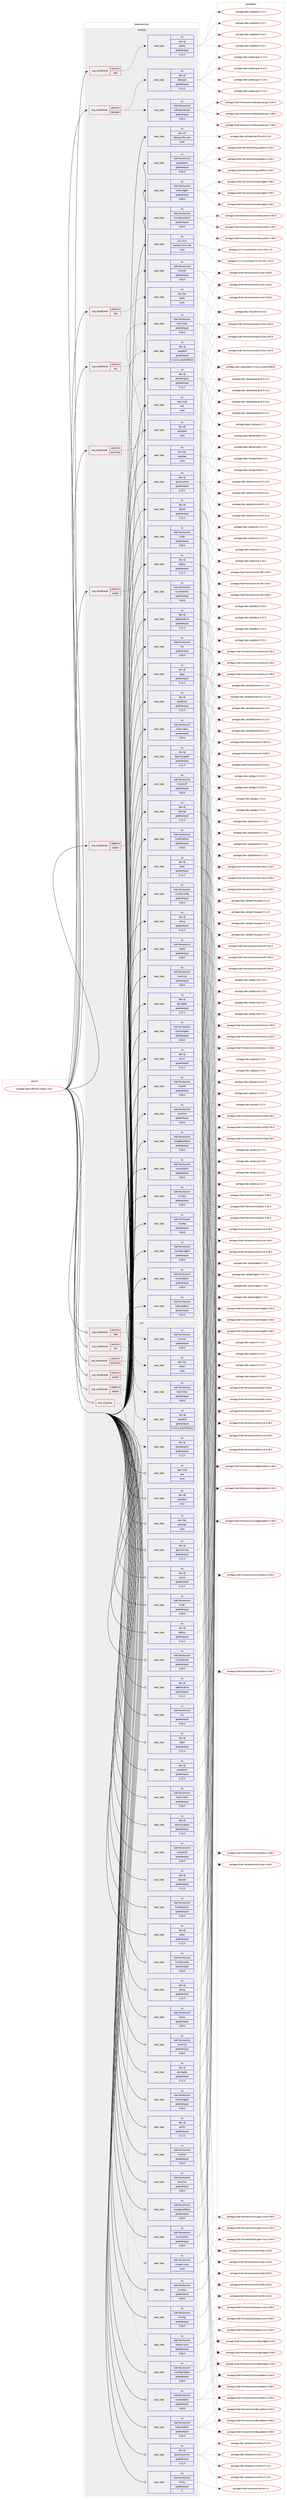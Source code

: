 digraph prolog {

# *************
# Graph options
# *************

newrank=true;
concentrate=true;
compound=true;
graph [rankdir=LR,fontname=Helvetica,fontsize=10,ranksep=1.5];#, ranksep=2.5, nodesep=0.2];
edge  [arrowhead=vee];
node  [fontname=Helvetica,fontsize=10];

# **********
# The ebuild
# **********

subgraph cluster_leftcol {
color=gray;
rank=same;
label=<<i>ebuild</i>>;
id [label="portage://app-office/skrooge-2.20.0", color=red, width=4, href="../app-office/skrooge-2.20.0.svg"];
}

# ****************
# The dependencies
# ****************

subgraph cluster_midcol {
color=gray;
label=<<i>dependencies</i>>;
subgraph cluster_compile {
fillcolor="#eeeeee";
style=filled;
label=<<i>compile</i>>;
subgraph cond141626 {
dependency604107 [label=<<TABLE BORDER="0" CELLBORDER="1" CELLSPACING="0" CELLPADDING="4"><TR><TD ROWSPAN="3" CELLPADDING="10">use_conditional</TD></TR><TR><TD>negative</TD></TR><TR><TD>webkit</TD></TR></TABLE>>, shape=none, color=red];
subgraph pack454381 {
dependency604108 [label=<<TABLE BORDER="0" CELLBORDER="1" CELLSPACING="0" CELLPADDING="4" WIDTH="220"><TR><TD ROWSPAN="6" CELLPADDING="30">pack_dep</TD></TR><TR><TD WIDTH="110">no</TD></TR><TR><TD>dev-qt</TD></TR><TR><TD>qtwebengine</TD></TR><TR><TD>greaterequal</TD></TR><TR><TD>5.12.3</TD></TR></TABLE>>, shape=none, color=blue];
}
dependency604107:e -> dependency604108:w [weight=20,style="dashed",arrowhead="vee"];
}
id:e -> dependency604107:w [weight=20,style="solid",arrowhead="vee"];
subgraph cond141627 {
dependency604109 [label=<<TABLE BORDER="0" CELLBORDER="1" CELLSPACING="0" CELLPADDING="4"><TR><TD ROWSPAN="3" CELLPADDING="10">use_conditional</TD></TR><TR><TD>positive</TD></TR><TR><TD>activities</TD></TR></TABLE>>, shape=none, color=red];
subgraph pack454382 {
dependency604110 [label=<<TABLE BORDER="0" CELLBORDER="1" CELLSPACING="0" CELLPADDING="4" WIDTH="220"><TR><TD ROWSPAN="6" CELLPADDING="30">pack_dep</TD></TR><TR><TD WIDTH="110">no</TD></TR><TR><TD>kde-frameworks</TD></TR><TR><TD>kactivities</TD></TR><TR><TD>greaterequal</TD></TR><TR><TD>5.60.0</TD></TR></TABLE>>, shape=none, color=blue];
}
dependency604109:e -> dependency604110:w [weight=20,style="dashed",arrowhead="vee"];
}
id:e -> dependency604109:w [weight=20,style="solid",arrowhead="vee"];
subgraph cond141628 {
dependency604111 [label=<<TABLE BORDER="0" CELLBORDER="1" CELLSPACING="0" CELLPADDING="4"><TR><TD ROWSPAN="3" CELLPADDING="10">use_conditional</TD></TR><TR><TD>positive</TD></TR><TR><TD>designer</TD></TR></TABLE>>, shape=none, color=red];
subgraph pack454383 {
dependency604112 [label=<<TABLE BORDER="0" CELLBORDER="1" CELLSPACING="0" CELLPADDING="4" WIDTH="220"><TR><TD ROWSPAN="6" CELLPADDING="30">pack_dep</TD></TR><TR><TD WIDTH="110">no</TD></TR><TR><TD>kde-frameworks</TD></TR><TR><TD>kdesignerplugin</TD></TR><TR><TD>greaterequal</TD></TR><TR><TD>5.60.0</TD></TR></TABLE>>, shape=none, color=blue];
}
dependency604111:e -> dependency604112:w [weight=20,style="dashed",arrowhead="vee"];
subgraph pack454384 {
dependency604113 [label=<<TABLE BORDER="0" CELLBORDER="1" CELLSPACING="0" CELLPADDING="4" WIDTH="220"><TR><TD ROWSPAN="6" CELLPADDING="30">pack_dep</TD></TR><TR><TD WIDTH="110">no</TD></TR><TR><TD>dev-qt</TD></TR><TR><TD>designer</TD></TR><TR><TD>greaterequal</TD></TR><TR><TD>5.12.3</TD></TR></TABLE>>, shape=none, color=blue];
}
dependency604111:e -> dependency604113:w [weight=20,style="dashed",arrowhead="vee"];
}
id:e -> dependency604111:w [weight=20,style="solid",arrowhead="vee"];
subgraph cond141629 {
dependency604114 [label=<<TABLE BORDER="0" CELLBORDER="1" CELLSPACING="0" CELLPADDING="4"><TR><TD ROWSPAN="3" CELLPADDING="10">use_conditional</TD></TR><TR><TD>positive</TD></TR><TR><TD>kde</TD></TR></TABLE>>, shape=none, color=red];
subgraph pack454385 {
dependency604115 [label=<<TABLE BORDER="0" CELLBORDER="1" CELLSPACING="0" CELLPADDING="4" WIDTH="220"><TR><TD ROWSPAN="6" CELLPADDING="30">pack_dep</TD></TR><TR><TD WIDTH="110">no</TD></TR><TR><TD>kde-frameworks</TD></TR><TR><TD>krunner</TD></TR><TR><TD>greaterequal</TD></TR><TR><TD>5.60.0</TD></TR></TABLE>>, shape=none, color=blue];
}
dependency604114:e -> dependency604115:w [weight=20,style="dashed",arrowhead="vee"];
}
id:e -> dependency604114:w [weight=20,style="solid",arrowhead="vee"];
subgraph cond141630 {
dependency604116 [label=<<TABLE BORDER="0" CELLBORDER="1" CELLSPACING="0" CELLPADDING="4"><TR><TD ROWSPAN="3" CELLPADDING="10">use_conditional</TD></TR><TR><TD>positive</TD></TR><TR><TD>ofx</TD></TR></TABLE>>, shape=none, color=red];
subgraph pack454386 {
dependency604117 [label=<<TABLE BORDER="0" CELLBORDER="1" CELLSPACING="0" CELLPADDING="4" WIDTH="220"><TR><TD ROWSPAN="6" CELLPADDING="30">pack_dep</TD></TR><TR><TD WIDTH="110">no</TD></TR><TR><TD>dev-libs</TD></TR><TR><TD>libofx</TD></TR><TR><TD>none</TD></TR><TR><TD></TD></TR></TABLE>>, shape=none, color=blue];
}
dependency604116:e -> dependency604117:w [weight=20,style="dashed",arrowhead="vee"];
}
id:e -> dependency604116:w [weight=20,style="solid",arrowhead="vee"];
subgraph cond141631 {
dependency604118 [label=<<TABLE BORDER="0" CELLBORDER="1" CELLSPACING="0" CELLPADDING="4"><TR><TD ROWSPAN="3" CELLPADDING="10">use_conditional</TD></TR><TR><TD>positive</TD></TR><TR><TD>test</TD></TR></TABLE>>, shape=none, color=red];
subgraph pack454387 {
dependency604119 [label=<<TABLE BORDER="0" CELLBORDER="1" CELLSPACING="0" CELLPADDING="4" WIDTH="220"><TR><TD ROWSPAN="6" CELLPADDING="30">pack_dep</TD></TR><TR><TD WIDTH="110">no</TD></TR><TR><TD>dev-qt</TD></TR><TR><TD>qttest</TD></TR><TR><TD>greaterequal</TD></TR><TR><TD>5.12.3</TD></TR></TABLE>>, shape=none, color=blue];
}
dependency604118:e -> dependency604119:w [weight=20,style="dashed",arrowhead="vee"];
}
id:e -> dependency604118:w [weight=20,style="solid",arrowhead="vee"];
subgraph cond141632 {
dependency604120 [label=<<TABLE BORDER="0" CELLBORDER="1" CELLSPACING="0" CELLPADDING="4"><TR><TD ROWSPAN="3" CELLPADDING="10">use_conditional</TD></TR><TR><TD>positive</TD></TR><TR><TD>webkit</TD></TR></TABLE>>, shape=none, color=red];
subgraph pack454388 {
dependency604121 [label=<<TABLE BORDER="0" CELLBORDER="1" CELLSPACING="0" CELLPADDING="4" WIDTH="220"><TR><TD ROWSPAN="6" CELLPADDING="30">pack_dep</TD></TR><TR><TD WIDTH="110">no</TD></TR><TR><TD>dev-qt</TD></TR><TR><TD>qtwebkit</TD></TR><TR><TD>greaterequal</TD></TR><TR><TD>5.212.0_pre20180120</TD></TR></TABLE>>, shape=none, color=blue];
}
dependency604120:e -> dependency604121:w [weight=20,style="dashed",arrowhead="vee"];
}
id:e -> dependency604120:w [weight=20,style="solid",arrowhead="vee"];
subgraph pack454389 {
dependency604122 [label=<<TABLE BORDER="0" CELLBORDER="1" CELLSPACING="0" CELLPADDING="4" WIDTH="220"><TR><TD ROWSPAN="6" CELLPADDING="30">pack_dep</TD></TR><TR><TD WIDTH="110">no</TD></TR><TR><TD>app-crypt</TD></TR><TR><TD>qca</TD></TR><TR><TD>none</TD></TR><TR><TD></TD></TR></TABLE>>, shape=none, color=blue];
}
id:e -> dependency604122:w [weight=20,style="solid",arrowhead="vee"];
subgraph pack454390 {
dependency604123 [label=<<TABLE BORDER="0" CELLBORDER="1" CELLSPACING="0" CELLPADDING="4" WIDTH="220"><TR><TD ROWSPAN="6" CELLPADDING="30">pack_dep</TD></TR><TR><TD WIDTH="110">no</TD></TR><TR><TD>dev-db</TD></TR><TR><TD>sqlcipher</TD></TR><TR><TD>none</TD></TR><TR><TD></TD></TR></TABLE>>, shape=none, color=blue];
}
id:e -> dependency604123:w [weight=20,style="solid",arrowhead="vee"];
subgraph pack454391 {
dependency604124 [label=<<TABLE BORDER="0" CELLBORDER="1" CELLSPACING="0" CELLPADDING="4" WIDTH="220"><TR><TD ROWSPAN="6" CELLPADDING="30">pack_dep</TD></TR><TR><TD WIDTH="110">no</TD></TR><TR><TD>dev-libs</TD></TR><TR><TD>grantlee</TD></TR><TR><TD>none</TD></TR><TR><TD></TD></TR></TABLE>>, shape=none, color=blue];
}
id:e -> dependency604124:w [weight=20,style="solid",arrowhead="vee"];
subgraph pack454392 {
dependency604125 [label=<<TABLE BORDER="0" CELLBORDER="1" CELLSPACING="0" CELLPADDING="4" WIDTH="220"><TR><TD ROWSPAN="6" CELLPADDING="30">pack_dep</TD></TR><TR><TD WIDTH="110">no</TD></TR><TR><TD>dev-qt</TD></TR><TR><TD>qtconcurrent</TD></TR><TR><TD>greaterequal</TD></TR><TR><TD>5.12.3</TD></TR></TABLE>>, shape=none, color=blue];
}
id:e -> dependency604125:w [weight=20,style="solid",arrowhead="vee"];
subgraph pack454393 {
dependency604126 [label=<<TABLE BORDER="0" CELLBORDER="1" CELLSPACING="0" CELLPADDING="4" WIDTH="220"><TR><TD ROWSPAN="6" CELLPADDING="30">pack_dep</TD></TR><TR><TD WIDTH="110">no</TD></TR><TR><TD>dev-qt</TD></TR><TR><TD>qtcore</TD></TR><TR><TD>greaterequal</TD></TR><TR><TD>5.12.3</TD></TR></TABLE>>, shape=none, color=blue];
}
id:e -> dependency604126:w [weight=20,style="solid",arrowhead="vee"];
subgraph pack454394 {
dependency604127 [label=<<TABLE BORDER="0" CELLBORDER="1" CELLSPACING="0" CELLPADDING="4" WIDTH="220"><TR><TD ROWSPAN="6" CELLPADDING="30">pack_dep</TD></TR><TR><TD WIDTH="110">no</TD></TR><TR><TD>dev-qt</TD></TR><TR><TD>qtdbus</TD></TR><TR><TD>greaterequal</TD></TR><TR><TD>5.12.3</TD></TR></TABLE>>, shape=none, color=blue];
}
id:e -> dependency604127:w [weight=20,style="solid",arrowhead="vee"];
subgraph pack454395 {
dependency604128 [label=<<TABLE BORDER="0" CELLBORDER="1" CELLSPACING="0" CELLPADDING="4" WIDTH="220"><TR><TD ROWSPAN="6" CELLPADDING="30">pack_dep</TD></TR><TR><TD WIDTH="110">no</TD></TR><TR><TD>dev-qt</TD></TR><TR><TD>qtdeclarative</TD></TR><TR><TD>greaterequal</TD></TR><TR><TD>5.12.3</TD></TR></TABLE>>, shape=none, color=blue];
}
id:e -> dependency604128:w [weight=20,style="solid",arrowhead="vee"];
subgraph pack454396 {
dependency604129 [label=<<TABLE BORDER="0" CELLBORDER="1" CELLSPACING="0" CELLPADDING="4" WIDTH="220"><TR><TD ROWSPAN="6" CELLPADDING="30">pack_dep</TD></TR><TR><TD WIDTH="110">no</TD></TR><TR><TD>dev-qt</TD></TR><TR><TD>qtgui</TD></TR><TR><TD>greaterequal</TD></TR><TR><TD>5.12.3</TD></TR></TABLE>>, shape=none, color=blue];
}
id:e -> dependency604129:w [weight=20,style="solid",arrowhead="vee"];
subgraph pack454397 {
dependency604130 [label=<<TABLE BORDER="0" CELLBORDER="1" CELLSPACING="0" CELLPADDING="4" WIDTH="220"><TR><TD ROWSPAN="6" CELLPADDING="30">pack_dep</TD></TR><TR><TD WIDTH="110">no</TD></TR><TR><TD>dev-qt</TD></TR><TR><TD>qtnetwork</TD></TR><TR><TD>greaterequal</TD></TR><TR><TD>5.12.3</TD></TR></TABLE>>, shape=none, color=blue];
}
id:e -> dependency604130:w [weight=20,style="solid",arrowhead="vee"];
subgraph pack454398 {
dependency604131 [label=<<TABLE BORDER="0" CELLBORDER="1" CELLSPACING="0" CELLPADDING="4" WIDTH="220"><TR><TD ROWSPAN="6" CELLPADDING="30">pack_dep</TD></TR><TR><TD WIDTH="110">no</TD></TR><TR><TD>dev-qt</TD></TR><TR><TD>qtprintsupport</TD></TR><TR><TD>greaterequal</TD></TR><TR><TD>5.12.3</TD></TR></TABLE>>, shape=none, color=blue];
}
id:e -> dependency604131:w [weight=20,style="solid",arrowhead="vee"];
subgraph pack454399 {
dependency604132 [label=<<TABLE BORDER="0" CELLBORDER="1" CELLSPACING="0" CELLPADDING="4" WIDTH="220"><TR><TD ROWSPAN="6" CELLPADDING="30">pack_dep</TD></TR><TR><TD WIDTH="110">no</TD></TR><TR><TD>dev-qt</TD></TR><TR><TD>qtscript</TD></TR><TR><TD>greaterequal</TD></TR><TR><TD>5.12.3</TD></TR></TABLE>>, shape=none, color=blue];
}
id:e -> dependency604132:w [weight=20,style="solid",arrowhead="vee"];
subgraph pack454400 {
dependency604133 [label=<<TABLE BORDER="0" CELLBORDER="1" CELLSPACING="0" CELLPADDING="4" WIDTH="220"><TR><TD ROWSPAN="6" CELLPADDING="30">pack_dep</TD></TR><TR><TD WIDTH="110">no</TD></TR><TR><TD>dev-qt</TD></TR><TR><TD>qtsql</TD></TR><TR><TD>greaterequal</TD></TR><TR><TD>5.12.3</TD></TR></TABLE>>, shape=none, color=blue];
}
id:e -> dependency604133:w [weight=20,style="solid",arrowhead="vee"];
subgraph pack454401 {
dependency604134 [label=<<TABLE BORDER="0" CELLBORDER="1" CELLSPACING="0" CELLPADDING="4" WIDTH="220"><TR><TD ROWSPAN="6" CELLPADDING="30">pack_dep</TD></TR><TR><TD WIDTH="110">no</TD></TR><TR><TD>dev-qt</TD></TR><TR><TD>qtsvg</TD></TR><TR><TD>greaterequal</TD></TR><TR><TD>5.12.3</TD></TR></TABLE>>, shape=none, color=blue];
}
id:e -> dependency604134:w [weight=20,style="solid",arrowhead="vee"];
subgraph pack454402 {
dependency604135 [label=<<TABLE BORDER="0" CELLBORDER="1" CELLSPACING="0" CELLPADDING="4" WIDTH="220"><TR><TD ROWSPAN="6" CELLPADDING="30">pack_dep</TD></TR><TR><TD WIDTH="110">no</TD></TR><TR><TD>dev-qt</TD></TR><TR><TD>qtwidgets</TD></TR><TR><TD>greaterequal</TD></TR><TR><TD>5.12.3</TD></TR></TABLE>>, shape=none, color=blue];
}
id:e -> dependency604135:w [weight=20,style="solid",arrowhead="vee"];
subgraph pack454403 {
dependency604136 [label=<<TABLE BORDER="0" CELLBORDER="1" CELLSPACING="0" CELLPADDING="4" WIDTH="220"><TR><TD ROWSPAN="6" CELLPADDING="30">pack_dep</TD></TR><TR><TD WIDTH="110">no</TD></TR><TR><TD>dev-qt</TD></TR><TR><TD>qtxml</TD></TR><TR><TD>greaterequal</TD></TR><TR><TD>5.12.3</TD></TR></TABLE>>, shape=none, color=blue];
}
id:e -> dependency604136:w [weight=20,style="solid",arrowhead="vee"];
subgraph pack454404 {
dependency604137 [label=<<TABLE BORDER="0" CELLBORDER="1" CELLSPACING="0" CELLPADDING="4" WIDTH="220"><TR><TD ROWSPAN="6" CELLPADDING="30">pack_dep</TD></TR><TR><TD WIDTH="110">no</TD></TR><TR><TD>dev-util</TD></TR><TR><TD>desktop-file-utils</TD></TR><TR><TD>none</TD></TR><TR><TD></TD></TR></TABLE>>, shape=none, color=blue];
}
id:e -> dependency604137:w [weight=20,style="solid",arrowhead="vee"];
subgraph pack454405 {
dependency604138 [label=<<TABLE BORDER="0" CELLBORDER="1" CELLSPACING="0" CELLPADDING="4" WIDTH="220"><TR><TD ROWSPAN="6" CELLPADDING="30">pack_dep</TD></TR><TR><TD WIDTH="110">no</TD></TR><TR><TD>kde-frameworks</TD></TR><TR><TD>karchive</TD></TR><TR><TD>greaterequal</TD></TR><TR><TD>5.60.0</TD></TR></TABLE>>, shape=none, color=blue];
}
id:e -> dependency604138:w [weight=20,style="solid",arrowhead="vee"];
subgraph pack454406 {
dependency604139 [label=<<TABLE BORDER="0" CELLBORDER="1" CELLSPACING="0" CELLPADDING="4" WIDTH="220"><TR><TD ROWSPAN="6" CELLPADDING="30">pack_dep</TD></TR><TR><TD WIDTH="110">no</TD></TR><TR><TD>kde-frameworks</TD></TR><TR><TD>kcompletion</TD></TR><TR><TD>greaterequal</TD></TR><TR><TD>5.60.0</TD></TR></TABLE>>, shape=none, color=blue];
}
id:e -> dependency604139:w [weight=20,style="solid",arrowhead="vee"];
subgraph pack454407 {
dependency604140 [label=<<TABLE BORDER="0" CELLBORDER="1" CELLSPACING="0" CELLPADDING="4" WIDTH="220"><TR><TD ROWSPAN="6" CELLPADDING="30">pack_dep</TD></TR><TR><TD WIDTH="110">no</TD></TR><TR><TD>kde-frameworks</TD></TR><TR><TD>kconfig</TD></TR><TR><TD>greaterequal</TD></TR><TR><TD>5.60.0</TD></TR></TABLE>>, shape=none, color=blue];
}
id:e -> dependency604140:w [weight=20,style="solid",arrowhead="vee"];
subgraph pack454408 {
dependency604141 [label=<<TABLE BORDER="0" CELLBORDER="1" CELLSPACING="0" CELLPADDING="4" WIDTH="220"><TR><TD ROWSPAN="6" CELLPADDING="30">pack_dep</TD></TR><TR><TD WIDTH="110">no</TD></TR><TR><TD>kde-frameworks</TD></TR><TR><TD>kconfigwidgets</TD></TR><TR><TD>greaterequal</TD></TR><TR><TD>5.60.0</TD></TR></TABLE>>, shape=none, color=blue];
}
id:e -> dependency604141:w [weight=20,style="solid",arrowhead="vee"];
subgraph pack454409 {
dependency604142 [label=<<TABLE BORDER="0" CELLBORDER="1" CELLSPACING="0" CELLPADDING="4" WIDTH="220"><TR><TD ROWSPAN="6" CELLPADDING="30">pack_dep</TD></TR><TR><TD WIDTH="110">no</TD></TR><TR><TD>kde-frameworks</TD></TR><TR><TD>kcoreaddons</TD></TR><TR><TD>greaterequal</TD></TR><TR><TD>5.60.0</TD></TR></TABLE>>, shape=none, color=blue];
}
id:e -> dependency604142:w [weight=20,style="solid",arrowhead="vee"];
subgraph pack454410 {
dependency604143 [label=<<TABLE BORDER="0" CELLBORDER="1" CELLSPACING="0" CELLPADDING="4" WIDTH="220"><TR><TD ROWSPAN="6" CELLPADDING="30">pack_dep</TD></TR><TR><TD WIDTH="110">no</TD></TR><TR><TD>kde-frameworks</TD></TR><TR><TD>kdbusaddons</TD></TR><TR><TD>greaterequal</TD></TR><TR><TD>5.60.0</TD></TR></TABLE>>, shape=none, color=blue];
}
id:e -> dependency604143:w [weight=20,style="solid",arrowhead="vee"];
subgraph pack454411 {
dependency604144 [label=<<TABLE BORDER="0" CELLBORDER="1" CELLSPACING="0" CELLPADDING="4" WIDTH="220"><TR><TD ROWSPAN="6" CELLPADDING="30">pack_dep</TD></TR><TR><TD WIDTH="110">no</TD></TR><TR><TD>kde-frameworks</TD></TR><TR><TD>kguiaddons</TD></TR><TR><TD>greaterequal</TD></TR><TR><TD>5.60.0</TD></TR></TABLE>>, shape=none, color=blue];
}
id:e -> dependency604144:w [weight=20,style="solid",arrowhead="vee"];
subgraph pack454412 {
dependency604145 [label=<<TABLE BORDER="0" CELLBORDER="1" CELLSPACING="0" CELLPADDING="4" WIDTH="220"><TR><TD ROWSPAN="6" CELLPADDING="30">pack_dep</TD></TR><TR><TD WIDTH="110">no</TD></TR><TR><TD>kde-frameworks</TD></TR><TR><TD>ki18n</TD></TR><TR><TD>greaterequal</TD></TR><TR><TD>5.60.0</TD></TR></TABLE>>, shape=none, color=blue];
}
id:e -> dependency604145:w [weight=20,style="solid",arrowhead="vee"];
subgraph pack454413 {
dependency604146 [label=<<TABLE BORDER="0" CELLBORDER="1" CELLSPACING="0" CELLPADDING="4" WIDTH="220"><TR><TD ROWSPAN="6" CELLPADDING="30">pack_dep</TD></TR><TR><TD WIDTH="110">no</TD></TR><TR><TD>kde-frameworks</TD></TR><TR><TD>kiconthemes</TD></TR><TR><TD>greaterequal</TD></TR><TR><TD>5.60.0</TD></TR></TABLE>>, shape=none, color=blue];
}
id:e -> dependency604146:w [weight=20,style="solid",arrowhead="vee"];
subgraph pack454414 {
dependency604147 [label=<<TABLE BORDER="0" CELLBORDER="1" CELLSPACING="0" CELLPADDING="4" WIDTH="220"><TR><TD ROWSPAN="6" CELLPADDING="30">pack_dep</TD></TR><TR><TD WIDTH="110">no</TD></TR><TR><TD>kde-frameworks</TD></TR><TR><TD>kio</TD></TR><TR><TD>greaterequal</TD></TR><TR><TD>5.60.0</TD></TR></TABLE>>, shape=none, color=blue];
}
id:e -> dependency604147:w [weight=20,style="solid",arrowhead="vee"];
subgraph pack454415 {
dependency604148 [label=<<TABLE BORDER="0" CELLBORDER="1" CELLSPACING="0" CELLPADDING="4" WIDTH="220"><TR><TD ROWSPAN="6" CELLPADDING="30">pack_dep</TD></TR><TR><TD WIDTH="110">no</TD></TR><TR><TD>kde-frameworks</TD></TR><TR><TD>kitemviews</TD></TR><TR><TD>greaterequal</TD></TR><TR><TD>5.60.0</TD></TR></TABLE>>, shape=none, color=blue];
}
id:e -> dependency604148:w [weight=20,style="solid",arrowhead="vee"];
subgraph pack454416 {
dependency604149 [label=<<TABLE BORDER="0" CELLBORDER="1" CELLSPACING="0" CELLPADDING="4" WIDTH="220"><TR><TD ROWSPAN="6" CELLPADDING="30">pack_dep</TD></TR><TR><TD WIDTH="110">no</TD></TR><TR><TD>kde-frameworks</TD></TR><TR><TD>kjobwidgets</TD></TR><TR><TD>greaterequal</TD></TR><TR><TD>5.60.0</TD></TR></TABLE>>, shape=none, color=blue];
}
id:e -> dependency604149:w [weight=20,style="solid",arrowhead="vee"];
subgraph pack454417 {
dependency604150 [label=<<TABLE BORDER="0" CELLBORDER="1" CELLSPACING="0" CELLPADDING="4" WIDTH="220"><TR><TD ROWSPAN="6" CELLPADDING="30">pack_dep</TD></TR><TR><TD WIDTH="110">no</TD></TR><TR><TD>kde-frameworks</TD></TR><TR><TD>knewstuff</TD></TR><TR><TD>greaterequal</TD></TR><TR><TD>5.60.0</TD></TR></TABLE>>, shape=none, color=blue];
}
id:e -> dependency604150:w [weight=20,style="solid",arrowhead="vee"];
subgraph pack454418 {
dependency604151 [label=<<TABLE BORDER="0" CELLBORDER="1" CELLSPACING="0" CELLPADDING="4" WIDTH="220"><TR><TD ROWSPAN="6" CELLPADDING="30">pack_dep</TD></TR><TR><TD WIDTH="110">no</TD></TR><TR><TD>kde-frameworks</TD></TR><TR><TD>knotifications</TD></TR><TR><TD>greaterequal</TD></TR><TR><TD>5.60.0</TD></TR></TABLE>>, shape=none, color=blue];
}
id:e -> dependency604151:w [weight=20,style="solid",arrowhead="vee"];
subgraph pack454419 {
dependency604152 [label=<<TABLE BORDER="0" CELLBORDER="1" CELLSPACING="0" CELLPADDING="4" WIDTH="220"><TR><TD ROWSPAN="6" CELLPADDING="30">pack_dep</TD></TR><TR><TD WIDTH="110">no</TD></TR><TR><TD>kde-frameworks</TD></TR><TR><TD>knotifyconfig</TD></TR><TR><TD>greaterequal</TD></TR><TR><TD>5.60.0</TD></TR></TABLE>>, shape=none, color=blue];
}
id:e -> dependency604152:w [weight=20,style="solid",arrowhead="vee"];
subgraph pack454420 {
dependency604153 [label=<<TABLE BORDER="0" CELLBORDER="1" CELLSPACING="0" CELLPADDING="4" WIDTH="220"><TR><TD ROWSPAN="6" CELLPADDING="30">pack_dep</TD></TR><TR><TD WIDTH="110">no</TD></TR><TR><TD>kde-frameworks</TD></TR><TR><TD>kparts</TD></TR><TR><TD>greaterequal</TD></TR><TR><TD>5.60.0</TD></TR></TABLE>>, shape=none, color=blue];
}
id:e -> dependency604153:w [weight=20,style="solid",arrowhead="vee"];
subgraph pack454421 {
dependency604154 [label=<<TABLE BORDER="0" CELLBORDER="1" CELLSPACING="0" CELLPADDING="4" WIDTH="220"><TR><TD ROWSPAN="6" CELLPADDING="30">pack_dep</TD></TR><TR><TD WIDTH="110">no</TD></TR><TR><TD>kde-frameworks</TD></TR><TR><TD>kservice</TD></TR><TR><TD>greaterequal</TD></TR><TR><TD>5.60.0</TD></TR></TABLE>>, shape=none, color=blue];
}
id:e -> dependency604154:w [weight=20,style="solid",arrowhead="vee"];
subgraph pack454422 {
dependency604155 [label=<<TABLE BORDER="0" CELLBORDER="1" CELLSPACING="0" CELLPADDING="4" WIDTH="220"><TR><TD ROWSPAN="6" CELLPADDING="30">pack_dep</TD></TR><TR><TD WIDTH="110">no</TD></TR><TR><TD>kde-frameworks</TD></TR><TR><TD>ktextwidgets</TD></TR><TR><TD>greaterequal</TD></TR><TR><TD>5.60.0</TD></TR></TABLE>>, shape=none, color=blue];
}
id:e -> dependency604155:w [weight=20,style="solid",arrowhead="vee"];
subgraph pack454423 {
dependency604156 [label=<<TABLE BORDER="0" CELLBORDER="1" CELLSPACING="0" CELLPADDING="4" WIDTH="220"><TR><TD ROWSPAN="6" CELLPADDING="30">pack_dep</TD></TR><TR><TD WIDTH="110">no</TD></TR><TR><TD>kde-frameworks</TD></TR><TR><TD>kwallet</TD></TR><TR><TD>greaterequal</TD></TR><TR><TD>5.60.0</TD></TR></TABLE>>, shape=none, color=blue];
}
id:e -> dependency604156:w [weight=20,style="solid",arrowhead="vee"];
subgraph pack454424 {
dependency604157 [label=<<TABLE BORDER="0" CELLBORDER="1" CELLSPACING="0" CELLPADDING="4" WIDTH="220"><TR><TD ROWSPAN="6" CELLPADDING="30">pack_dep</TD></TR><TR><TD WIDTH="110">no</TD></TR><TR><TD>kde-frameworks</TD></TR><TR><TD>kwidgetsaddons</TD></TR><TR><TD>greaterequal</TD></TR><TR><TD>5.60.0</TD></TR></TABLE>>, shape=none, color=blue];
}
id:e -> dependency604157:w [weight=20,style="solid",arrowhead="vee"];
subgraph pack454425 {
dependency604158 [label=<<TABLE BORDER="0" CELLBORDER="1" CELLSPACING="0" CELLPADDING="4" WIDTH="220"><TR><TD ROWSPAN="6" CELLPADDING="30">pack_dep</TD></TR><TR><TD WIDTH="110">no</TD></TR><TR><TD>kde-frameworks</TD></TR><TR><TD>kwindowsystem</TD></TR><TR><TD>greaterequal</TD></TR><TR><TD>5.60.0</TD></TR></TABLE>>, shape=none, color=blue];
}
id:e -> dependency604158:w [weight=20,style="solid",arrowhead="vee"];
subgraph pack454426 {
dependency604159 [label=<<TABLE BORDER="0" CELLBORDER="1" CELLSPACING="0" CELLPADDING="4" WIDTH="220"><TR><TD ROWSPAN="6" CELLPADDING="30">pack_dep</TD></TR><TR><TD WIDTH="110">no</TD></TR><TR><TD>kde-frameworks</TD></TR><TR><TD>kxmlgui</TD></TR><TR><TD>greaterequal</TD></TR><TR><TD>5.60.0</TD></TR></TABLE>>, shape=none, color=blue];
}
id:e -> dependency604159:w [weight=20,style="solid",arrowhead="vee"];
subgraph pack454427 {
dependency604160 [label=<<TABLE BORDER="0" CELLBORDER="1" CELLSPACING="0" CELLPADDING="4" WIDTH="220"><TR><TD ROWSPAN="6" CELLPADDING="30">pack_dep</TD></TR><TR><TD WIDTH="110">no</TD></TR><TR><TD>x11-misc</TD></TR><TR><TD>shared-mime-info</TD></TR><TR><TD>none</TD></TR><TR><TD></TD></TR></TABLE>>, shape=none, color=blue];
}
id:e -> dependency604160:w [weight=20,style="solid",arrowhead="vee"];
}
subgraph cluster_compileandrun {
fillcolor="#eeeeee";
style=filled;
label=<<i>compile and run</i>>;
}
subgraph cluster_run {
fillcolor="#eeeeee";
style=filled;
label=<<i>run</i>>;
subgraph any7824 {
dependency604161 [label=<<TABLE BORDER="0" CELLBORDER="1" CELLSPACING="0" CELLPADDING="4"><TR><TD CELLPADDING="10">any_of_group</TD></TR></TABLE>>, shape=none, color=red];subgraph pack454428 {
dependency604162 [label=<<TABLE BORDER="0" CELLBORDER="1" CELLSPACING="0" CELLPADDING="4" WIDTH="220"><TR><TD ROWSPAN="6" CELLPADDING="30">pack_dep</TD></TR><TR><TD WIDTH="110">no</TD></TR><TR><TD>kde-frameworks</TD></TR><TR><TD>breeze-icons</TD></TR><TR><TD>greaterequal</TD></TR><TR><TD>5.60.0</TD></TR></TABLE>>, shape=none, color=blue];
}
dependency604161:e -> dependency604162:w [weight=20,style="dotted",arrowhead="oinv"];
subgraph pack454429 {
dependency604163 [label=<<TABLE BORDER="0" CELLBORDER="1" CELLSPACING="0" CELLPADDING="4" WIDTH="220"><TR><TD ROWSPAN="6" CELLPADDING="30">pack_dep</TD></TR><TR><TD WIDTH="110">no</TD></TR><TR><TD>kde-frameworks</TD></TR><TR><TD>oxygen-icons</TD></TR><TR><TD>none</TD></TR><TR><TD></TD></TR></TABLE>>, shape=none, color=blue];
}
dependency604161:e -> dependency604163:w [weight=20,style="dotted",arrowhead="oinv"];
}
id:e -> dependency604161:w [weight=20,style="solid",arrowhead="odot"];
subgraph cond141633 {
dependency604164 [label=<<TABLE BORDER="0" CELLBORDER="1" CELLSPACING="0" CELLPADDING="4"><TR><TD ROWSPAN="3" CELLPADDING="10">use_conditional</TD></TR><TR><TD>negative</TD></TR><TR><TD>webkit</TD></TR></TABLE>>, shape=none, color=red];
subgraph pack454430 {
dependency604165 [label=<<TABLE BORDER="0" CELLBORDER="1" CELLSPACING="0" CELLPADDING="4" WIDTH="220"><TR><TD ROWSPAN="6" CELLPADDING="30">pack_dep</TD></TR><TR><TD WIDTH="110">no</TD></TR><TR><TD>dev-qt</TD></TR><TR><TD>qtwebengine</TD></TR><TR><TD>greaterequal</TD></TR><TR><TD>5.12.3</TD></TR></TABLE>>, shape=none, color=blue];
}
dependency604164:e -> dependency604165:w [weight=20,style="dashed",arrowhead="vee"];
}
id:e -> dependency604164:w [weight=20,style="solid",arrowhead="odot"];
subgraph cond141634 {
dependency604166 [label=<<TABLE BORDER="0" CELLBORDER="1" CELLSPACING="0" CELLPADDING="4"><TR><TD ROWSPAN="3" CELLPADDING="10">use_conditional</TD></TR><TR><TD>positive</TD></TR><TR><TD>activities</TD></TR></TABLE>>, shape=none, color=red];
subgraph pack454431 {
dependency604167 [label=<<TABLE BORDER="0" CELLBORDER="1" CELLSPACING="0" CELLPADDING="4" WIDTH="220"><TR><TD ROWSPAN="6" CELLPADDING="30">pack_dep</TD></TR><TR><TD WIDTH="110">no</TD></TR><TR><TD>kde-frameworks</TD></TR><TR><TD>kactivities</TD></TR><TR><TD>greaterequal</TD></TR><TR><TD>5.60.0</TD></TR></TABLE>>, shape=none, color=blue];
}
dependency604166:e -> dependency604167:w [weight=20,style="dashed",arrowhead="vee"];
}
id:e -> dependency604166:w [weight=20,style="solid",arrowhead="odot"];
subgraph cond141635 {
dependency604168 [label=<<TABLE BORDER="0" CELLBORDER="1" CELLSPACING="0" CELLPADDING="4"><TR><TD ROWSPAN="3" CELLPADDING="10">use_conditional</TD></TR><TR><TD>positive</TD></TR><TR><TD>kde</TD></TR></TABLE>>, shape=none, color=red];
subgraph pack454432 {
dependency604169 [label=<<TABLE BORDER="0" CELLBORDER="1" CELLSPACING="0" CELLPADDING="4" WIDTH="220"><TR><TD ROWSPAN="6" CELLPADDING="30">pack_dep</TD></TR><TR><TD WIDTH="110">no</TD></TR><TR><TD>kde-frameworks</TD></TR><TR><TD>krunner</TD></TR><TR><TD>greaterequal</TD></TR><TR><TD>5.60.0</TD></TR></TABLE>>, shape=none, color=blue];
}
dependency604168:e -> dependency604169:w [weight=20,style="dashed",arrowhead="vee"];
}
id:e -> dependency604168:w [weight=20,style="solid",arrowhead="odot"];
subgraph cond141636 {
dependency604170 [label=<<TABLE BORDER="0" CELLBORDER="1" CELLSPACING="0" CELLPADDING="4"><TR><TD ROWSPAN="3" CELLPADDING="10">use_conditional</TD></TR><TR><TD>positive</TD></TR><TR><TD>ofx</TD></TR></TABLE>>, shape=none, color=red];
subgraph pack454433 {
dependency604171 [label=<<TABLE BORDER="0" CELLBORDER="1" CELLSPACING="0" CELLPADDING="4" WIDTH="220"><TR><TD ROWSPAN="6" CELLPADDING="30">pack_dep</TD></TR><TR><TD WIDTH="110">no</TD></TR><TR><TD>dev-libs</TD></TR><TR><TD>libofx</TD></TR><TR><TD>none</TD></TR><TR><TD></TD></TR></TABLE>>, shape=none, color=blue];
}
dependency604170:e -> dependency604171:w [weight=20,style="dashed",arrowhead="vee"];
}
id:e -> dependency604170:w [weight=20,style="solid",arrowhead="odot"];
subgraph cond141637 {
dependency604172 [label=<<TABLE BORDER="0" CELLBORDER="1" CELLSPACING="0" CELLPADDING="4"><TR><TD ROWSPAN="3" CELLPADDING="10">use_conditional</TD></TR><TR><TD>positive</TD></TR><TR><TD>webkit</TD></TR></TABLE>>, shape=none, color=red];
subgraph pack454434 {
dependency604173 [label=<<TABLE BORDER="0" CELLBORDER="1" CELLSPACING="0" CELLPADDING="4" WIDTH="220"><TR><TD ROWSPAN="6" CELLPADDING="30">pack_dep</TD></TR><TR><TD WIDTH="110">no</TD></TR><TR><TD>dev-qt</TD></TR><TR><TD>qtwebkit</TD></TR><TR><TD>greaterequal</TD></TR><TR><TD>5.212.0_pre20180120</TD></TR></TABLE>>, shape=none, color=blue];
}
dependency604172:e -> dependency604173:w [weight=20,style="dashed",arrowhead="vee"];
}
id:e -> dependency604172:w [weight=20,style="solid",arrowhead="odot"];
subgraph pack454435 {
dependency604174 [label=<<TABLE BORDER="0" CELLBORDER="1" CELLSPACING="0" CELLPADDING="4" WIDTH="220"><TR><TD ROWSPAN="6" CELLPADDING="30">pack_dep</TD></TR><TR><TD WIDTH="110">no</TD></TR><TR><TD>app-crypt</TD></TR><TR><TD>qca</TD></TR><TR><TD>none</TD></TR><TR><TD></TD></TR></TABLE>>, shape=none, color=blue];
}
id:e -> dependency604174:w [weight=20,style="solid",arrowhead="odot"];
subgraph pack454436 {
dependency604175 [label=<<TABLE BORDER="0" CELLBORDER="1" CELLSPACING="0" CELLPADDING="4" WIDTH="220"><TR><TD ROWSPAN="6" CELLPADDING="30">pack_dep</TD></TR><TR><TD WIDTH="110">no</TD></TR><TR><TD>dev-db</TD></TR><TR><TD>sqlcipher</TD></TR><TR><TD>none</TD></TR><TR><TD></TD></TR></TABLE>>, shape=none, color=blue];
}
id:e -> dependency604175:w [weight=20,style="solid",arrowhead="odot"];
subgraph pack454437 {
dependency604176 [label=<<TABLE BORDER="0" CELLBORDER="1" CELLSPACING="0" CELLPADDING="4" WIDTH="220"><TR><TD ROWSPAN="6" CELLPADDING="30">pack_dep</TD></TR><TR><TD WIDTH="110">no</TD></TR><TR><TD>dev-libs</TD></TR><TR><TD>grantlee</TD></TR><TR><TD>none</TD></TR><TR><TD></TD></TR></TABLE>>, shape=none, color=blue];
}
id:e -> dependency604176:w [weight=20,style="solid",arrowhead="odot"];
subgraph pack454438 {
dependency604177 [label=<<TABLE BORDER="0" CELLBORDER="1" CELLSPACING="0" CELLPADDING="4" WIDTH="220"><TR><TD ROWSPAN="6" CELLPADDING="30">pack_dep</TD></TR><TR><TD WIDTH="110">no</TD></TR><TR><TD>dev-qt</TD></TR><TR><TD>qtconcurrent</TD></TR><TR><TD>greaterequal</TD></TR><TR><TD>5.12.3</TD></TR></TABLE>>, shape=none, color=blue];
}
id:e -> dependency604177:w [weight=20,style="solid",arrowhead="odot"];
subgraph pack454439 {
dependency604178 [label=<<TABLE BORDER="0" CELLBORDER="1" CELLSPACING="0" CELLPADDING="4" WIDTH="220"><TR><TD ROWSPAN="6" CELLPADDING="30">pack_dep</TD></TR><TR><TD WIDTH="110">no</TD></TR><TR><TD>dev-qt</TD></TR><TR><TD>qtcore</TD></TR><TR><TD>greaterequal</TD></TR><TR><TD>5.12.3</TD></TR></TABLE>>, shape=none, color=blue];
}
id:e -> dependency604178:w [weight=20,style="solid",arrowhead="odot"];
subgraph pack454440 {
dependency604179 [label=<<TABLE BORDER="0" CELLBORDER="1" CELLSPACING="0" CELLPADDING="4" WIDTH="220"><TR><TD ROWSPAN="6" CELLPADDING="30">pack_dep</TD></TR><TR><TD WIDTH="110">no</TD></TR><TR><TD>dev-qt</TD></TR><TR><TD>qtdbus</TD></TR><TR><TD>greaterequal</TD></TR><TR><TD>5.12.3</TD></TR></TABLE>>, shape=none, color=blue];
}
id:e -> dependency604179:w [weight=20,style="solid",arrowhead="odot"];
subgraph pack454441 {
dependency604180 [label=<<TABLE BORDER="0" CELLBORDER="1" CELLSPACING="0" CELLPADDING="4" WIDTH="220"><TR><TD ROWSPAN="6" CELLPADDING="30">pack_dep</TD></TR><TR><TD WIDTH="110">no</TD></TR><TR><TD>dev-qt</TD></TR><TR><TD>qtdeclarative</TD></TR><TR><TD>greaterequal</TD></TR><TR><TD>5.12.3</TD></TR></TABLE>>, shape=none, color=blue];
}
id:e -> dependency604180:w [weight=20,style="solid",arrowhead="odot"];
subgraph pack454442 {
dependency604181 [label=<<TABLE BORDER="0" CELLBORDER="1" CELLSPACING="0" CELLPADDING="4" WIDTH="220"><TR><TD ROWSPAN="6" CELLPADDING="30">pack_dep</TD></TR><TR><TD WIDTH="110">no</TD></TR><TR><TD>dev-qt</TD></TR><TR><TD>qtgui</TD></TR><TR><TD>greaterequal</TD></TR><TR><TD>5.12.3</TD></TR></TABLE>>, shape=none, color=blue];
}
id:e -> dependency604181:w [weight=20,style="solid",arrowhead="odot"];
subgraph pack454443 {
dependency604182 [label=<<TABLE BORDER="0" CELLBORDER="1" CELLSPACING="0" CELLPADDING="4" WIDTH="220"><TR><TD ROWSPAN="6" CELLPADDING="30">pack_dep</TD></TR><TR><TD WIDTH="110">no</TD></TR><TR><TD>dev-qt</TD></TR><TR><TD>qtnetwork</TD></TR><TR><TD>greaterequal</TD></TR><TR><TD>5.12.3</TD></TR></TABLE>>, shape=none, color=blue];
}
id:e -> dependency604182:w [weight=20,style="solid",arrowhead="odot"];
subgraph pack454444 {
dependency604183 [label=<<TABLE BORDER="0" CELLBORDER="1" CELLSPACING="0" CELLPADDING="4" WIDTH="220"><TR><TD ROWSPAN="6" CELLPADDING="30">pack_dep</TD></TR><TR><TD WIDTH="110">no</TD></TR><TR><TD>dev-qt</TD></TR><TR><TD>qtprintsupport</TD></TR><TR><TD>greaterequal</TD></TR><TR><TD>5.12.3</TD></TR></TABLE>>, shape=none, color=blue];
}
id:e -> dependency604183:w [weight=20,style="solid",arrowhead="odot"];
subgraph pack454445 {
dependency604184 [label=<<TABLE BORDER="0" CELLBORDER="1" CELLSPACING="0" CELLPADDING="4" WIDTH="220"><TR><TD ROWSPAN="6" CELLPADDING="30">pack_dep</TD></TR><TR><TD WIDTH="110">no</TD></TR><TR><TD>dev-qt</TD></TR><TR><TD>qtquickcontrols</TD></TR><TR><TD>greaterequal</TD></TR><TR><TD>5.12.3</TD></TR></TABLE>>, shape=none, color=blue];
}
id:e -> dependency604184:w [weight=20,style="solid",arrowhead="odot"];
subgraph pack454446 {
dependency604185 [label=<<TABLE BORDER="0" CELLBORDER="1" CELLSPACING="0" CELLPADDING="4" WIDTH="220"><TR><TD ROWSPAN="6" CELLPADDING="30">pack_dep</TD></TR><TR><TD WIDTH="110">no</TD></TR><TR><TD>dev-qt</TD></TR><TR><TD>qtscript</TD></TR><TR><TD>greaterequal</TD></TR><TR><TD>5.12.3</TD></TR></TABLE>>, shape=none, color=blue];
}
id:e -> dependency604185:w [weight=20,style="solid",arrowhead="odot"];
subgraph pack454447 {
dependency604186 [label=<<TABLE BORDER="0" CELLBORDER="1" CELLSPACING="0" CELLPADDING="4" WIDTH="220"><TR><TD ROWSPAN="6" CELLPADDING="30">pack_dep</TD></TR><TR><TD WIDTH="110">no</TD></TR><TR><TD>dev-qt</TD></TR><TR><TD>qtsql</TD></TR><TR><TD>greaterequal</TD></TR><TR><TD>5.12.3</TD></TR></TABLE>>, shape=none, color=blue];
}
id:e -> dependency604186:w [weight=20,style="solid",arrowhead="odot"];
subgraph pack454448 {
dependency604187 [label=<<TABLE BORDER="0" CELLBORDER="1" CELLSPACING="0" CELLPADDING="4" WIDTH="220"><TR><TD ROWSPAN="6" CELLPADDING="30">pack_dep</TD></TR><TR><TD WIDTH="110">no</TD></TR><TR><TD>dev-qt</TD></TR><TR><TD>qtsvg</TD></TR><TR><TD>greaterequal</TD></TR><TR><TD>5.12.3</TD></TR></TABLE>>, shape=none, color=blue];
}
id:e -> dependency604187:w [weight=20,style="solid",arrowhead="odot"];
subgraph pack454449 {
dependency604188 [label=<<TABLE BORDER="0" CELLBORDER="1" CELLSPACING="0" CELLPADDING="4" WIDTH="220"><TR><TD ROWSPAN="6" CELLPADDING="30">pack_dep</TD></TR><TR><TD WIDTH="110">no</TD></TR><TR><TD>dev-qt</TD></TR><TR><TD>qtwidgets</TD></TR><TR><TD>greaterequal</TD></TR><TR><TD>5.12.3</TD></TR></TABLE>>, shape=none, color=blue];
}
id:e -> dependency604188:w [weight=20,style="solid",arrowhead="odot"];
subgraph pack454450 {
dependency604189 [label=<<TABLE BORDER="0" CELLBORDER="1" CELLSPACING="0" CELLPADDING="4" WIDTH="220"><TR><TD ROWSPAN="6" CELLPADDING="30">pack_dep</TD></TR><TR><TD WIDTH="110">no</TD></TR><TR><TD>dev-qt</TD></TR><TR><TD>qtxml</TD></TR><TR><TD>greaterequal</TD></TR><TR><TD>5.12.3</TD></TR></TABLE>>, shape=none, color=blue];
}
id:e -> dependency604189:w [weight=20,style="solid",arrowhead="odot"];
subgraph pack454451 {
dependency604190 [label=<<TABLE BORDER="0" CELLBORDER="1" CELLSPACING="0" CELLPADDING="4" WIDTH="220"><TR><TD ROWSPAN="6" CELLPADDING="30">pack_dep</TD></TR><TR><TD WIDTH="110">no</TD></TR><TR><TD>kde-frameworks</TD></TR><TR><TD>karchive</TD></TR><TR><TD>greaterequal</TD></TR><TR><TD>5.60.0</TD></TR></TABLE>>, shape=none, color=blue];
}
id:e -> dependency604190:w [weight=20,style="solid",arrowhead="odot"];
subgraph pack454452 {
dependency604191 [label=<<TABLE BORDER="0" CELLBORDER="1" CELLSPACING="0" CELLPADDING="4" WIDTH="220"><TR><TD ROWSPAN="6" CELLPADDING="30">pack_dep</TD></TR><TR><TD WIDTH="110">no</TD></TR><TR><TD>kde-frameworks</TD></TR><TR><TD>kcompletion</TD></TR><TR><TD>greaterequal</TD></TR><TR><TD>5.60.0</TD></TR></TABLE>>, shape=none, color=blue];
}
id:e -> dependency604191:w [weight=20,style="solid",arrowhead="odot"];
subgraph pack454453 {
dependency604192 [label=<<TABLE BORDER="0" CELLBORDER="1" CELLSPACING="0" CELLPADDING="4" WIDTH="220"><TR><TD ROWSPAN="6" CELLPADDING="30">pack_dep</TD></TR><TR><TD WIDTH="110">no</TD></TR><TR><TD>kde-frameworks</TD></TR><TR><TD>kconfig</TD></TR><TR><TD>greaterequal</TD></TR><TR><TD>5.60.0</TD></TR></TABLE>>, shape=none, color=blue];
}
id:e -> dependency604192:w [weight=20,style="solid",arrowhead="odot"];
subgraph pack454454 {
dependency604193 [label=<<TABLE BORDER="0" CELLBORDER="1" CELLSPACING="0" CELLPADDING="4" WIDTH="220"><TR><TD ROWSPAN="6" CELLPADDING="30">pack_dep</TD></TR><TR><TD WIDTH="110">no</TD></TR><TR><TD>kde-frameworks</TD></TR><TR><TD>kconfigwidgets</TD></TR><TR><TD>greaterequal</TD></TR><TR><TD>5.60.0</TD></TR></TABLE>>, shape=none, color=blue];
}
id:e -> dependency604193:w [weight=20,style="solid",arrowhead="odot"];
subgraph pack454455 {
dependency604194 [label=<<TABLE BORDER="0" CELLBORDER="1" CELLSPACING="0" CELLPADDING="4" WIDTH="220"><TR><TD ROWSPAN="6" CELLPADDING="30">pack_dep</TD></TR><TR><TD WIDTH="110">no</TD></TR><TR><TD>kde-frameworks</TD></TR><TR><TD>kcoreaddons</TD></TR><TR><TD>greaterequal</TD></TR><TR><TD>5.60.0</TD></TR></TABLE>>, shape=none, color=blue];
}
id:e -> dependency604194:w [weight=20,style="solid",arrowhead="odot"];
subgraph pack454456 {
dependency604195 [label=<<TABLE BORDER="0" CELLBORDER="1" CELLSPACING="0" CELLPADDING="4" WIDTH="220"><TR><TD ROWSPAN="6" CELLPADDING="30">pack_dep</TD></TR><TR><TD WIDTH="110">no</TD></TR><TR><TD>kde-frameworks</TD></TR><TR><TD>kdbusaddons</TD></TR><TR><TD>greaterequal</TD></TR><TR><TD>5.60.0</TD></TR></TABLE>>, shape=none, color=blue];
}
id:e -> dependency604195:w [weight=20,style="solid",arrowhead="odot"];
subgraph pack454457 {
dependency604196 [label=<<TABLE BORDER="0" CELLBORDER="1" CELLSPACING="0" CELLPADDING="4" WIDTH="220"><TR><TD ROWSPAN="6" CELLPADDING="30">pack_dep</TD></TR><TR><TD WIDTH="110">no</TD></TR><TR><TD>kde-frameworks</TD></TR><TR><TD>kf-env</TD></TR><TR><TD>greaterequal</TD></TR><TR><TD>4</TD></TR></TABLE>>, shape=none, color=blue];
}
id:e -> dependency604196:w [weight=20,style="solid",arrowhead="odot"];
subgraph pack454458 {
dependency604197 [label=<<TABLE BORDER="0" CELLBORDER="1" CELLSPACING="0" CELLPADDING="4" WIDTH="220"><TR><TD ROWSPAN="6" CELLPADDING="30">pack_dep</TD></TR><TR><TD WIDTH="110">no</TD></TR><TR><TD>kde-frameworks</TD></TR><TR><TD>ki18n</TD></TR><TR><TD>greaterequal</TD></TR><TR><TD>5.60.0</TD></TR></TABLE>>, shape=none, color=blue];
}
id:e -> dependency604197:w [weight=20,style="solid",arrowhead="odot"];
subgraph pack454459 {
dependency604198 [label=<<TABLE BORDER="0" CELLBORDER="1" CELLSPACING="0" CELLPADDING="4" WIDTH="220"><TR><TD ROWSPAN="6" CELLPADDING="30">pack_dep</TD></TR><TR><TD WIDTH="110">no</TD></TR><TR><TD>kde-frameworks</TD></TR><TR><TD>kiconthemes</TD></TR><TR><TD>greaterequal</TD></TR><TR><TD>5.60.0</TD></TR></TABLE>>, shape=none, color=blue];
}
id:e -> dependency604198:w [weight=20,style="solid",arrowhead="odot"];
subgraph pack454460 {
dependency604199 [label=<<TABLE BORDER="0" CELLBORDER="1" CELLSPACING="0" CELLPADDING="4" WIDTH="220"><TR><TD ROWSPAN="6" CELLPADDING="30">pack_dep</TD></TR><TR><TD WIDTH="110">no</TD></TR><TR><TD>kde-frameworks</TD></TR><TR><TD>kio</TD></TR><TR><TD>greaterequal</TD></TR><TR><TD>5.60.0</TD></TR></TABLE>>, shape=none, color=blue];
}
id:e -> dependency604199:w [weight=20,style="solid",arrowhead="odot"];
subgraph pack454461 {
dependency604200 [label=<<TABLE BORDER="0" CELLBORDER="1" CELLSPACING="0" CELLPADDING="4" WIDTH="220"><TR><TD ROWSPAN="6" CELLPADDING="30">pack_dep</TD></TR><TR><TD WIDTH="110">no</TD></TR><TR><TD>kde-frameworks</TD></TR><TR><TD>kitemviews</TD></TR><TR><TD>greaterequal</TD></TR><TR><TD>5.60.0</TD></TR></TABLE>>, shape=none, color=blue];
}
id:e -> dependency604200:w [weight=20,style="solid",arrowhead="odot"];
subgraph pack454462 {
dependency604201 [label=<<TABLE BORDER="0" CELLBORDER="1" CELLSPACING="0" CELLPADDING="4" WIDTH="220"><TR><TD ROWSPAN="6" CELLPADDING="30">pack_dep</TD></TR><TR><TD WIDTH="110">no</TD></TR><TR><TD>kde-frameworks</TD></TR><TR><TD>knewstuff</TD></TR><TR><TD>greaterequal</TD></TR><TR><TD>5.60.0</TD></TR></TABLE>>, shape=none, color=blue];
}
id:e -> dependency604201:w [weight=20,style="solid",arrowhead="odot"];
subgraph pack454463 {
dependency604202 [label=<<TABLE BORDER="0" CELLBORDER="1" CELLSPACING="0" CELLPADDING="4" WIDTH="220"><TR><TD ROWSPAN="6" CELLPADDING="30">pack_dep</TD></TR><TR><TD WIDTH="110">no</TD></TR><TR><TD>kde-frameworks</TD></TR><TR><TD>knotifications</TD></TR><TR><TD>greaterequal</TD></TR><TR><TD>5.60.0</TD></TR></TABLE>>, shape=none, color=blue];
}
id:e -> dependency604202:w [weight=20,style="solid",arrowhead="odot"];
subgraph pack454464 {
dependency604203 [label=<<TABLE BORDER="0" CELLBORDER="1" CELLSPACING="0" CELLPADDING="4" WIDTH="220"><TR><TD ROWSPAN="6" CELLPADDING="30">pack_dep</TD></TR><TR><TD WIDTH="110">no</TD></TR><TR><TD>kde-frameworks</TD></TR><TR><TD>knotifyconfig</TD></TR><TR><TD>greaterequal</TD></TR><TR><TD>5.60.0</TD></TR></TABLE>>, shape=none, color=blue];
}
id:e -> dependency604203:w [weight=20,style="solid",arrowhead="odot"];
subgraph pack454465 {
dependency604204 [label=<<TABLE BORDER="0" CELLBORDER="1" CELLSPACING="0" CELLPADDING="4" WIDTH="220"><TR><TD ROWSPAN="6" CELLPADDING="30">pack_dep</TD></TR><TR><TD WIDTH="110">no</TD></TR><TR><TD>kde-frameworks</TD></TR><TR><TD>kparts</TD></TR><TR><TD>greaterequal</TD></TR><TR><TD>5.60.0</TD></TR></TABLE>>, shape=none, color=blue];
}
id:e -> dependency604204:w [weight=20,style="solid",arrowhead="odot"];
subgraph pack454466 {
dependency604205 [label=<<TABLE BORDER="0" CELLBORDER="1" CELLSPACING="0" CELLPADDING="4" WIDTH="220"><TR><TD ROWSPAN="6" CELLPADDING="30">pack_dep</TD></TR><TR><TD WIDTH="110">no</TD></TR><TR><TD>kde-frameworks</TD></TR><TR><TD>kservice</TD></TR><TR><TD>greaterequal</TD></TR><TR><TD>5.60.0</TD></TR></TABLE>>, shape=none, color=blue];
}
id:e -> dependency604205:w [weight=20,style="solid",arrowhead="odot"];
subgraph pack454467 {
dependency604206 [label=<<TABLE BORDER="0" CELLBORDER="1" CELLSPACING="0" CELLPADDING="4" WIDTH="220"><TR><TD ROWSPAN="6" CELLPADDING="30">pack_dep</TD></TR><TR><TD WIDTH="110">no</TD></TR><TR><TD>kde-frameworks</TD></TR><TR><TD>ktextwidgets</TD></TR><TR><TD>greaterequal</TD></TR><TR><TD>5.60.0</TD></TR></TABLE>>, shape=none, color=blue];
}
id:e -> dependency604206:w [weight=20,style="solid",arrowhead="odot"];
subgraph pack454468 {
dependency604207 [label=<<TABLE BORDER="0" CELLBORDER="1" CELLSPACING="0" CELLPADDING="4" WIDTH="220"><TR><TD ROWSPAN="6" CELLPADDING="30">pack_dep</TD></TR><TR><TD WIDTH="110">no</TD></TR><TR><TD>kde-frameworks</TD></TR><TR><TD>kwallet</TD></TR><TR><TD>greaterequal</TD></TR><TR><TD>5.60.0</TD></TR></TABLE>>, shape=none, color=blue];
}
id:e -> dependency604207:w [weight=20,style="solid",arrowhead="odot"];
subgraph pack454469 {
dependency604208 [label=<<TABLE BORDER="0" CELLBORDER="1" CELLSPACING="0" CELLPADDING="4" WIDTH="220"><TR><TD ROWSPAN="6" CELLPADDING="30">pack_dep</TD></TR><TR><TD WIDTH="110">no</TD></TR><TR><TD>kde-frameworks</TD></TR><TR><TD>kwidgetsaddons</TD></TR><TR><TD>greaterequal</TD></TR><TR><TD>5.60.0</TD></TR></TABLE>>, shape=none, color=blue];
}
id:e -> dependency604208:w [weight=20,style="solid",arrowhead="odot"];
subgraph pack454470 {
dependency604209 [label=<<TABLE BORDER="0" CELLBORDER="1" CELLSPACING="0" CELLPADDING="4" WIDTH="220"><TR><TD ROWSPAN="6" CELLPADDING="30">pack_dep</TD></TR><TR><TD WIDTH="110">no</TD></TR><TR><TD>kde-frameworks</TD></TR><TR><TD>kxmlgui</TD></TR><TR><TD>greaterequal</TD></TR><TR><TD>5.60.0</TD></TR></TABLE>>, shape=none, color=blue];
}
id:e -> dependency604209:w [weight=20,style="solid",arrowhead="odot"];
}
}

# **************
# The candidates
# **************

subgraph cluster_choices {
rank=same;
color=gray;
label=<<i>candidates</i>>;

subgraph choice454381 {
color=black;
nodesep=1;
choice10010111845113116471131161191019810111010310511010145534649524648 [label="portage://dev-qt/qtwebengine-5.14.0", color=red, width=4,href="../dev-qt/qtwebengine-5.14.0.svg"];
choice10010111845113116471131161191019810111010310511010145534649514650 [label="portage://dev-qt/qtwebengine-5.13.2", color=red, width=4,href="../dev-qt/qtwebengine-5.13.2.svg"];
choice10010111845113116471131161191019810111010310511010145534649504653 [label="portage://dev-qt/qtwebengine-5.12.5", color=red, width=4,href="../dev-qt/qtwebengine-5.12.5.svg"];
choice10010111845113116471131161191019810111010310511010145534649504651 [label="portage://dev-qt/qtwebengine-5.12.3", color=red, width=4,href="../dev-qt/qtwebengine-5.12.3.svg"];
dependency604108:e -> choice10010111845113116471131161191019810111010310511010145534649524648:w [style=dotted,weight="100"];
dependency604108:e -> choice10010111845113116471131161191019810111010310511010145534649514650:w [style=dotted,weight="100"];
dependency604108:e -> choice10010111845113116471131161191019810111010310511010145534649504653:w [style=dotted,weight="100"];
dependency604108:e -> choice10010111845113116471131161191019810111010310511010145534649504651:w [style=dotted,weight="100"];
}
subgraph choice454382 {
color=black;
nodesep=1;
choice107100101451021149710910111911111410711547107979911610511810511610510111545534654544648 [label="portage://kde-frameworks/kactivities-5.66.0", color=red, width=4,href="../kde-frameworks/kactivities-5.66.0.svg"];
choice107100101451021149710910111911111410711547107979911610511810511610510111545534654534648 [label="portage://kde-frameworks/kactivities-5.65.0", color=red, width=4,href="../kde-frameworks/kactivities-5.65.0.svg"];
choice107100101451021149710910111911111410711547107979911610511810511610510111545534654524648 [label="portage://kde-frameworks/kactivities-5.64.0", color=red, width=4,href="../kde-frameworks/kactivities-5.64.0.svg"];
dependency604110:e -> choice107100101451021149710910111911111410711547107979911610511810511610510111545534654544648:w [style=dotted,weight="100"];
dependency604110:e -> choice107100101451021149710910111911111410711547107979911610511810511610510111545534654534648:w [style=dotted,weight="100"];
dependency604110:e -> choice107100101451021149710910111911111410711547107979911610511810511610510111545534654524648:w [style=dotted,weight="100"];
}
subgraph choice454383 {
color=black;
nodesep=1;
choice10710010145102114971091011191111141071154710710010111510510311010111411210811710310511045534654544648 [label="portage://kde-frameworks/kdesignerplugin-5.66.0", color=red, width=4,href="../kde-frameworks/kdesignerplugin-5.66.0.svg"];
choice10710010145102114971091011191111141071154710710010111510510311010111411210811710310511045534654534648 [label="portage://kde-frameworks/kdesignerplugin-5.65.0", color=red, width=4,href="../kde-frameworks/kdesignerplugin-5.65.0.svg"];
choice10710010145102114971091011191111141071154710710010111510510311010111411210811710310511045534654524648 [label="portage://kde-frameworks/kdesignerplugin-5.64.0", color=red, width=4,href="../kde-frameworks/kdesignerplugin-5.64.0.svg"];
dependency604112:e -> choice10710010145102114971091011191111141071154710710010111510510311010111411210811710310511045534654544648:w [style=dotted,weight="100"];
dependency604112:e -> choice10710010145102114971091011191111141071154710710010111510510311010111411210811710310511045534654534648:w [style=dotted,weight="100"];
dependency604112:e -> choice10710010145102114971091011191111141071154710710010111510510311010111411210811710310511045534654524648:w [style=dotted,weight="100"];
}
subgraph choice454384 {
color=black;
nodesep=1;
choice100101118451131164710010111510510311010111445534649524648 [label="portage://dev-qt/designer-5.14.0", color=red, width=4,href="../dev-qt/designer-5.14.0.svg"];
choice100101118451131164710010111510510311010111445534649514650 [label="portage://dev-qt/designer-5.13.2", color=red, width=4,href="../dev-qt/designer-5.13.2.svg"];
choice100101118451131164710010111510510311010111445534649504653 [label="portage://dev-qt/designer-5.12.5", color=red, width=4,href="../dev-qt/designer-5.12.5.svg"];
choice100101118451131164710010111510510311010111445534649504651 [label="portage://dev-qt/designer-5.12.3", color=red, width=4,href="../dev-qt/designer-5.12.3.svg"];
dependency604113:e -> choice100101118451131164710010111510510311010111445534649524648:w [style=dotted,weight="100"];
dependency604113:e -> choice100101118451131164710010111510510311010111445534649514650:w [style=dotted,weight="100"];
dependency604113:e -> choice100101118451131164710010111510510311010111445534649504653:w [style=dotted,weight="100"];
dependency604113:e -> choice100101118451131164710010111510510311010111445534649504651:w [style=dotted,weight="100"];
}
subgraph choice454385 {
color=black;
nodesep=1;
choice10710010145102114971091011191111141071154710711411711011010111445534654544648 [label="portage://kde-frameworks/krunner-5.66.0", color=red, width=4,href="../kde-frameworks/krunner-5.66.0.svg"];
choice10710010145102114971091011191111141071154710711411711011010111445534654534648 [label="portage://kde-frameworks/krunner-5.65.0", color=red, width=4,href="../kde-frameworks/krunner-5.65.0.svg"];
choice10710010145102114971091011191111141071154710711411711011010111445534654524648 [label="portage://kde-frameworks/krunner-5.64.0", color=red, width=4,href="../kde-frameworks/krunner-5.64.0.svg"];
dependency604115:e -> choice10710010145102114971091011191111141071154710711411711011010111445534654544648:w [style=dotted,weight="100"];
dependency604115:e -> choice10710010145102114971091011191111141071154710711411711011010111445534654534648:w [style=dotted,weight="100"];
dependency604115:e -> choice10710010145102114971091011191111141071154710711411711011010111445534654524648:w [style=dotted,weight="100"];
}
subgraph choice454386 {
color=black;
nodesep=1;
choice1001011184510810598115471081059811110212045484657464953 [label="portage://dev-libs/libofx-0.9.15", color=red, width=4,href="../dev-libs/libofx-0.9.15.svg"];
dependency604117:e -> choice1001011184510810598115471081059811110212045484657464953:w [style=dotted,weight="100"];
}
subgraph choice454387 {
color=black;
nodesep=1;
choice100101118451131164711311611610111511645534649524648 [label="portage://dev-qt/qttest-5.14.0", color=red, width=4,href="../dev-qt/qttest-5.14.0.svg"];
choice100101118451131164711311611610111511645534649514650 [label="portage://dev-qt/qttest-5.13.2", color=red, width=4,href="../dev-qt/qttest-5.13.2.svg"];
choice100101118451131164711311611610111511645534649504653 [label="portage://dev-qt/qttest-5.12.5", color=red, width=4,href="../dev-qt/qttest-5.12.5.svg"];
choice100101118451131164711311611610111511645534649504651 [label="portage://dev-qt/qttest-5.12.3", color=red, width=4,href="../dev-qt/qttest-5.12.3.svg"];
dependency604119:e -> choice100101118451131164711311611610111511645534649524648:w [style=dotted,weight="100"];
dependency604119:e -> choice100101118451131164711311611610111511645534649514650:w [style=dotted,weight="100"];
dependency604119:e -> choice100101118451131164711311611610111511645534649504653:w [style=dotted,weight="100"];
dependency604119:e -> choice100101118451131164711311611610111511645534649504651:w [style=dotted,weight="100"];
}
subgraph choice454388 {
color=black;
nodesep=1;
choice1001011184511311647113116119101981071051164553465049504648951121141015048495748545057 [label="portage://dev-qt/qtwebkit-5.212.0_pre20190629", color=red, width=4,href="../dev-qt/qtwebkit-5.212.0_pre20190629.svg"];
dependency604121:e -> choice1001011184511311647113116119101981071051164553465049504648951121141015048495748545057:w [style=dotted,weight="100"];
}
subgraph choice454389 {
color=black;
nodesep=1;
choice971121124599114121112116471139997455046504649 [label="portage://app-crypt/qca-2.2.1", color=red, width=4,href="../app-crypt/qca-2.2.1.svg"];
dependency604122:e -> choice971121124599114121112116471139997455046504649:w [style=dotted,weight="100"];
}
subgraph choice454390 {
color=black;
nodesep=1;
choice10010111845100984711511310899105112104101114455246484649 [label="portage://dev-db/sqlcipher-4.0.1", color=red, width=4,href="../dev-db/sqlcipher-4.0.1.svg"];
choice10010111845100984711511310899105112104101114455146524650 [label="portage://dev-db/sqlcipher-3.4.2", color=red, width=4,href="../dev-db/sqlcipher-3.4.2.svg"];
dependency604123:e -> choice10010111845100984711511310899105112104101114455246484649:w [style=dotted,weight="100"];
dependency604123:e -> choice10010111845100984711511310899105112104101114455146524650:w [style=dotted,weight="100"];
}
subgraph choice454391 {
color=black;
nodesep=1;
choice10010111845108105981154710311497110116108101101455346504648 [label="portage://dev-libs/grantlee-5.2.0", color=red, width=4,href="../dev-libs/grantlee-5.2.0.svg"];
choice10010111845108105981154710311497110116108101101455346494648 [label="portage://dev-libs/grantlee-5.1.0", color=red, width=4,href="../dev-libs/grantlee-5.1.0.svg"];
dependency604124:e -> choice10010111845108105981154710311497110116108101101455346504648:w [style=dotted,weight="100"];
dependency604124:e -> choice10010111845108105981154710311497110116108101101455346494648:w [style=dotted,weight="100"];
}
subgraph choice454392 {
color=black;
nodesep=1;
choice1001011184511311647113116991111109911711411410111011645534649524648 [label="portage://dev-qt/qtconcurrent-5.14.0", color=red, width=4,href="../dev-qt/qtconcurrent-5.14.0.svg"];
choice1001011184511311647113116991111109911711411410111011645534649514650 [label="portage://dev-qt/qtconcurrent-5.13.2", color=red, width=4,href="../dev-qt/qtconcurrent-5.13.2.svg"];
choice1001011184511311647113116991111109911711411410111011645534649504653 [label="portage://dev-qt/qtconcurrent-5.12.5", color=red, width=4,href="../dev-qt/qtconcurrent-5.12.5.svg"];
choice1001011184511311647113116991111109911711411410111011645534649504651 [label="portage://dev-qt/qtconcurrent-5.12.3", color=red, width=4,href="../dev-qt/qtconcurrent-5.12.3.svg"];
dependency604125:e -> choice1001011184511311647113116991111109911711411410111011645534649524648:w [style=dotted,weight="100"];
dependency604125:e -> choice1001011184511311647113116991111109911711411410111011645534649514650:w [style=dotted,weight="100"];
dependency604125:e -> choice1001011184511311647113116991111109911711411410111011645534649504653:w [style=dotted,weight="100"];
dependency604125:e -> choice1001011184511311647113116991111109911711411410111011645534649504651:w [style=dotted,weight="100"];
}
subgraph choice454393 {
color=black;
nodesep=1;
choice10010111845113116471131169911111410145534649524648 [label="portage://dev-qt/qtcore-5.14.0", color=red, width=4,href="../dev-qt/qtcore-5.14.0.svg"];
choice100101118451131164711311699111114101455346495146504511449 [label="portage://dev-qt/qtcore-5.13.2-r1", color=red, width=4,href="../dev-qt/qtcore-5.13.2-r1.svg"];
choice100101118451131164711311699111114101455346495046534511449 [label="portage://dev-qt/qtcore-5.12.5-r1", color=red, width=4,href="../dev-qt/qtcore-5.12.5-r1.svg"];
choice10010111845113116471131169911111410145534649504651 [label="portage://dev-qt/qtcore-5.12.3", color=red, width=4,href="../dev-qt/qtcore-5.12.3.svg"];
dependency604126:e -> choice10010111845113116471131169911111410145534649524648:w [style=dotted,weight="100"];
dependency604126:e -> choice100101118451131164711311699111114101455346495146504511449:w [style=dotted,weight="100"];
dependency604126:e -> choice100101118451131164711311699111114101455346495046534511449:w [style=dotted,weight="100"];
dependency604126:e -> choice10010111845113116471131169911111410145534649504651:w [style=dotted,weight="100"];
}
subgraph choice454394 {
color=black;
nodesep=1;
choice10010111845113116471131161009811711545534649524648 [label="portage://dev-qt/qtdbus-5.14.0", color=red, width=4,href="../dev-qt/qtdbus-5.14.0.svg"];
choice10010111845113116471131161009811711545534649514650 [label="portage://dev-qt/qtdbus-5.13.2", color=red, width=4,href="../dev-qt/qtdbus-5.13.2.svg"];
choice10010111845113116471131161009811711545534649504653 [label="portage://dev-qt/qtdbus-5.12.5", color=red, width=4,href="../dev-qt/qtdbus-5.12.5.svg"];
choice10010111845113116471131161009811711545534649504651 [label="portage://dev-qt/qtdbus-5.12.3", color=red, width=4,href="../dev-qt/qtdbus-5.12.3.svg"];
dependency604127:e -> choice10010111845113116471131161009811711545534649524648:w [style=dotted,weight="100"];
dependency604127:e -> choice10010111845113116471131161009811711545534649514650:w [style=dotted,weight="100"];
dependency604127:e -> choice10010111845113116471131161009811711545534649504653:w [style=dotted,weight="100"];
dependency604127:e -> choice10010111845113116471131161009811711545534649504651:w [style=dotted,weight="100"];
}
subgraph choice454395 {
color=black;
nodesep=1;
choice100101118451131164711311610010199108971149711610511810145534649524648 [label="portage://dev-qt/qtdeclarative-5.14.0", color=red, width=4,href="../dev-qt/qtdeclarative-5.14.0.svg"];
choice1001011184511311647113116100101991089711497116105118101455346495146504511449 [label="portage://dev-qt/qtdeclarative-5.13.2-r1", color=red, width=4,href="../dev-qt/qtdeclarative-5.13.2-r1.svg"];
choice100101118451131164711311610010199108971149711610511810145534649514650 [label="portage://dev-qt/qtdeclarative-5.13.2", color=red, width=4,href="../dev-qt/qtdeclarative-5.13.2.svg"];
choice100101118451131164711311610010199108971149711610511810145534649504653 [label="portage://dev-qt/qtdeclarative-5.12.5", color=red, width=4,href="../dev-qt/qtdeclarative-5.12.5.svg"];
choice100101118451131164711311610010199108971149711610511810145534649504651 [label="portage://dev-qt/qtdeclarative-5.12.3", color=red, width=4,href="../dev-qt/qtdeclarative-5.12.3.svg"];
dependency604128:e -> choice100101118451131164711311610010199108971149711610511810145534649524648:w [style=dotted,weight="100"];
dependency604128:e -> choice1001011184511311647113116100101991089711497116105118101455346495146504511449:w [style=dotted,weight="100"];
dependency604128:e -> choice100101118451131164711311610010199108971149711610511810145534649514650:w [style=dotted,weight="100"];
dependency604128:e -> choice100101118451131164711311610010199108971149711610511810145534649504653:w [style=dotted,weight="100"];
dependency604128:e -> choice100101118451131164711311610010199108971149711610511810145534649504651:w [style=dotted,weight="100"];
}
subgraph choice454396 {
color=black;
nodesep=1;
choice1001011184511311647113116103117105455346495246484511449 [label="portage://dev-qt/qtgui-5.14.0-r1", color=red, width=4,href="../dev-qt/qtgui-5.14.0-r1.svg"];
choice100101118451131164711311610311710545534649514650 [label="portage://dev-qt/qtgui-5.13.2", color=red, width=4,href="../dev-qt/qtgui-5.13.2.svg"];
choice100101118451131164711311610311710545534649504653 [label="portage://dev-qt/qtgui-5.12.5", color=red, width=4,href="../dev-qt/qtgui-5.12.5.svg"];
choice1001011184511311647113116103117105455346495046514511449 [label="portage://dev-qt/qtgui-5.12.3-r1", color=red, width=4,href="../dev-qt/qtgui-5.12.3-r1.svg"];
dependency604129:e -> choice1001011184511311647113116103117105455346495246484511449:w [style=dotted,weight="100"];
dependency604129:e -> choice100101118451131164711311610311710545534649514650:w [style=dotted,weight="100"];
dependency604129:e -> choice100101118451131164711311610311710545534649504653:w [style=dotted,weight="100"];
dependency604129:e -> choice1001011184511311647113116103117105455346495046514511449:w [style=dotted,weight="100"];
}
subgraph choice454397 {
color=black;
nodesep=1;
choice100101118451131164711311611010111611911111410745534649524648 [label="portage://dev-qt/qtnetwork-5.14.0", color=red, width=4,href="../dev-qt/qtnetwork-5.14.0.svg"];
choice100101118451131164711311611010111611911111410745534649514650 [label="portage://dev-qt/qtnetwork-5.13.2", color=red, width=4,href="../dev-qt/qtnetwork-5.13.2.svg"];
choice100101118451131164711311611010111611911111410745534649504653 [label="portage://dev-qt/qtnetwork-5.12.5", color=red, width=4,href="../dev-qt/qtnetwork-5.12.5.svg"];
choice100101118451131164711311611010111611911111410745534649504651 [label="portage://dev-qt/qtnetwork-5.12.3", color=red, width=4,href="../dev-qt/qtnetwork-5.12.3.svg"];
dependency604130:e -> choice100101118451131164711311611010111611911111410745534649524648:w [style=dotted,weight="100"];
dependency604130:e -> choice100101118451131164711311611010111611911111410745534649514650:w [style=dotted,weight="100"];
dependency604130:e -> choice100101118451131164711311611010111611911111410745534649504653:w [style=dotted,weight="100"];
dependency604130:e -> choice100101118451131164711311611010111611911111410745534649504651:w [style=dotted,weight="100"];
}
subgraph choice454398 {
color=black;
nodesep=1;
choice100101118451131164711311611211410511011611511711211211111411645534649524648 [label="portage://dev-qt/qtprintsupport-5.14.0", color=red, width=4,href="../dev-qt/qtprintsupport-5.14.0.svg"];
choice100101118451131164711311611211410511011611511711211211111411645534649514650 [label="portage://dev-qt/qtprintsupport-5.13.2", color=red, width=4,href="../dev-qt/qtprintsupport-5.13.2.svg"];
choice100101118451131164711311611211410511011611511711211211111411645534649504653 [label="portage://dev-qt/qtprintsupport-5.12.5", color=red, width=4,href="../dev-qt/qtprintsupport-5.12.5.svg"];
choice100101118451131164711311611211410511011611511711211211111411645534649504651 [label="portage://dev-qt/qtprintsupport-5.12.3", color=red, width=4,href="../dev-qt/qtprintsupport-5.12.3.svg"];
dependency604131:e -> choice100101118451131164711311611211410511011611511711211211111411645534649524648:w [style=dotted,weight="100"];
dependency604131:e -> choice100101118451131164711311611211410511011611511711211211111411645534649514650:w [style=dotted,weight="100"];
dependency604131:e -> choice100101118451131164711311611211410511011611511711211211111411645534649504653:w [style=dotted,weight="100"];
dependency604131:e -> choice100101118451131164711311611211410511011611511711211211111411645534649504651:w [style=dotted,weight="100"];
}
subgraph choice454399 {
color=black;
nodesep=1;
choice10010111845113116471131161159911410511211645534649524648 [label="portage://dev-qt/qtscript-5.14.0", color=red, width=4,href="../dev-qt/qtscript-5.14.0.svg"];
choice10010111845113116471131161159911410511211645534649514650 [label="portage://dev-qt/qtscript-5.13.2", color=red, width=4,href="../dev-qt/qtscript-5.13.2.svg"];
choice10010111845113116471131161159911410511211645534649504653 [label="portage://dev-qt/qtscript-5.12.5", color=red, width=4,href="../dev-qt/qtscript-5.12.5.svg"];
choice10010111845113116471131161159911410511211645534649504651 [label="portage://dev-qt/qtscript-5.12.3", color=red, width=4,href="../dev-qt/qtscript-5.12.3.svg"];
dependency604132:e -> choice10010111845113116471131161159911410511211645534649524648:w [style=dotted,weight="100"];
dependency604132:e -> choice10010111845113116471131161159911410511211645534649514650:w [style=dotted,weight="100"];
dependency604132:e -> choice10010111845113116471131161159911410511211645534649504653:w [style=dotted,weight="100"];
dependency604132:e -> choice10010111845113116471131161159911410511211645534649504651:w [style=dotted,weight="100"];
}
subgraph choice454400 {
color=black;
nodesep=1;
choice100101118451131164711311611511310845534649524648 [label="portage://dev-qt/qtsql-5.14.0", color=red, width=4,href="../dev-qt/qtsql-5.14.0.svg"];
choice100101118451131164711311611511310845534649514650 [label="portage://dev-qt/qtsql-5.13.2", color=red, width=4,href="../dev-qt/qtsql-5.13.2.svg"];
choice1001011184511311647113116115113108455346495046534511450 [label="portage://dev-qt/qtsql-5.12.5-r2", color=red, width=4,href="../dev-qt/qtsql-5.12.5-r2.svg"];
choice1001011184511311647113116115113108455346495046534511449 [label="portage://dev-qt/qtsql-5.12.5-r1", color=red, width=4,href="../dev-qt/qtsql-5.12.5-r1.svg"];
choice100101118451131164711311611511310845534649504651 [label="portage://dev-qt/qtsql-5.12.3", color=red, width=4,href="../dev-qt/qtsql-5.12.3.svg"];
dependency604133:e -> choice100101118451131164711311611511310845534649524648:w [style=dotted,weight="100"];
dependency604133:e -> choice100101118451131164711311611511310845534649514650:w [style=dotted,weight="100"];
dependency604133:e -> choice1001011184511311647113116115113108455346495046534511450:w [style=dotted,weight="100"];
dependency604133:e -> choice1001011184511311647113116115113108455346495046534511449:w [style=dotted,weight="100"];
dependency604133:e -> choice100101118451131164711311611511310845534649504651:w [style=dotted,weight="100"];
}
subgraph choice454401 {
color=black;
nodesep=1;
choice100101118451131164711311611511810345534649524648 [label="portage://dev-qt/qtsvg-5.14.0", color=red, width=4,href="../dev-qt/qtsvg-5.14.0.svg"];
choice100101118451131164711311611511810345534649514650 [label="portage://dev-qt/qtsvg-5.13.2", color=red, width=4,href="../dev-qt/qtsvg-5.13.2.svg"];
choice100101118451131164711311611511810345534649504653 [label="portage://dev-qt/qtsvg-5.12.5", color=red, width=4,href="../dev-qt/qtsvg-5.12.5.svg"];
choice100101118451131164711311611511810345534649504651 [label="portage://dev-qt/qtsvg-5.12.3", color=red, width=4,href="../dev-qt/qtsvg-5.12.3.svg"];
dependency604134:e -> choice100101118451131164711311611511810345534649524648:w [style=dotted,weight="100"];
dependency604134:e -> choice100101118451131164711311611511810345534649514650:w [style=dotted,weight="100"];
dependency604134:e -> choice100101118451131164711311611511810345534649504653:w [style=dotted,weight="100"];
dependency604134:e -> choice100101118451131164711311611511810345534649504651:w [style=dotted,weight="100"];
}
subgraph choice454402 {
color=black;
nodesep=1;
choice100101118451131164711311611910510010310111611545534649524648 [label="portage://dev-qt/qtwidgets-5.14.0", color=red, width=4,href="../dev-qt/qtwidgets-5.14.0.svg"];
choice100101118451131164711311611910510010310111611545534649514650 [label="portage://dev-qt/qtwidgets-5.13.2", color=red, width=4,href="../dev-qt/qtwidgets-5.13.2.svg"];
choice1001011184511311647113116119105100103101116115455346495046534511449 [label="portage://dev-qt/qtwidgets-5.12.5-r1", color=red, width=4,href="../dev-qt/qtwidgets-5.12.5-r1.svg"];
choice100101118451131164711311611910510010310111611545534649504651 [label="portage://dev-qt/qtwidgets-5.12.3", color=red, width=4,href="../dev-qt/qtwidgets-5.12.3.svg"];
dependency604135:e -> choice100101118451131164711311611910510010310111611545534649524648:w [style=dotted,weight="100"];
dependency604135:e -> choice100101118451131164711311611910510010310111611545534649514650:w [style=dotted,weight="100"];
dependency604135:e -> choice1001011184511311647113116119105100103101116115455346495046534511449:w [style=dotted,weight="100"];
dependency604135:e -> choice100101118451131164711311611910510010310111611545534649504651:w [style=dotted,weight="100"];
}
subgraph choice454403 {
color=black;
nodesep=1;
choice100101118451131164711311612010910845534649524648 [label="portage://dev-qt/qtxml-5.14.0", color=red, width=4,href="../dev-qt/qtxml-5.14.0.svg"];
choice100101118451131164711311612010910845534649514650 [label="portage://dev-qt/qtxml-5.13.2", color=red, width=4,href="../dev-qt/qtxml-5.13.2.svg"];
choice100101118451131164711311612010910845534649504653 [label="portage://dev-qt/qtxml-5.12.5", color=red, width=4,href="../dev-qt/qtxml-5.12.5.svg"];
choice100101118451131164711311612010910845534649504651 [label="portage://dev-qt/qtxml-5.12.3", color=red, width=4,href="../dev-qt/qtxml-5.12.3.svg"];
dependency604136:e -> choice100101118451131164711311612010910845534649524648:w [style=dotted,weight="100"];
dependency604136:e -> choice100101118451131164711311612010910845534649514650:w [style=dotted,weight="100"];
dependency604136:e -> choice100101118451131164711311612010910845534649504653:w [style=dotted,weight="100"];
dependency604136:e -> choice100101118451131164711311612010910845534649504651:w [style=dotted,weight="100"];
}
subgraph choice454404 {
color=black;
nodesep=1;
choice100101118451171161051084710010111510711611111245102105108101451171161051081154548465052 [label="portage://dev-util/desktop-file-utils-0.24", color=red, width=4,href="../dev-util/desktop-file-utils-0.24.svg"];
dependency604137:e -> choice100101118451171161051084710010111510711611111245102105108101451171161051081154548465052:w [style=dotted,weight="100"];
}
subgraph choice454405 {
color=black;
nodesep=1;
choice107100101451021149710910111911111410711547107971149910410511810145534654544648 [label="portage://kde-frameworks/karchive-5.66.0", color=red, width=4,href="../kde-frameworks/karchive-5.66.0.svg"];
choice107100101451021149710910111911111410711547107971149910410511810145534654534648 [label="portage://kde-frameworks/karchive-5.65.0", color=red, width=4,href="../kde-frameworks/karchive-5.65.0.svg"];
choice107100101451021149710910111911111410711547107971149910410511810145534654524648 [label="portage://kde-frameworks/karchive-5.64.0", color=red, width=4,href="../kde-frameworks/karchive-5.64.0.svg"];
dependency604138:e -> choice107100101451021149710910111911111410711547107971149910410511810145534654544648:w [style=dotted,weight="100"];
dependency604138:e -> choice107100101451021149710910111911111410711547107971149910410511810145534654534648:w [style=dotted,weight="100"];
dependency604138:e -> choice107100101451021149710910111911111410711547107971149910410511810145534654524648:w [style=dotted,weight="100"];
}
subgraph choice454406 {
color=black;
nodesep=1;
choice1071001014510211497109101119111114107115471079911110911210810111610511111045534654544648 [label="portage://kde-frameworks/kcompletion-5.66.0", color=red, width=4,href="../kde-frameworks/kcompletion-5.66.0.svg"];
choice1071001014510211497109101119111114107115471079911110911210810111610511111045534654534648 [label="portage://kde-frameworks/kcompletion-5.65.0", color=red, width=4,href="../kde-frameworks/kcompletion-5.65.0.svg"];
choice1071001014510211497109101119111114107115471079911110911210810111610511111045534654524648 [label="portage://kde-frameworks/kcompletion-5.64.0", color=red, width=4,href="../kde-frameworks/kcompletion-5.64.0.svg"];
dependency604139:e -> choice1071001014510211497109101119111114107115471079911110911210810111610511111045534654544648:w [style=dotted,weight="100"];
dependency604139:e -> choice1071001014510211497109101119111114107115471079911110911210810111610511111045534654534648:w [style=dotted,weight="100"];
dependency604139:e -> choice1071001014510211497109101119111114107115471079911110911210810111610511111045534654524648:w [style=dotted,weight="100"];
}
subgraph choice454407 {
color=black;
nodesep=1;
choice1071001014510211497109101119111114107115471079911111010210510345534654544648 [label="portage://kde-frameworks/kconfig-5.66.0", color=red, width=4,href="../kde-frameworks/kconfig-5.66.0.svg"];
choice1071001014510211497109101119111114107115471079911111010210510345534654534648 [label="portage://kde-frameworks/kconfig-5.65.0", color=red, width=4,href="../kde-frameworks/kconfig-5.65.0.svg"];
choice1071001014510211497109101119111114107115471079911111010210510345534654524648 [label="portage://kde-frameworks/kconfig-5.64.0", color=red, width=4,href="../kde-frameworks/kconfig-5.64.0.svg"];
dependency604140:e -> choice1071001014510211497109101119111114107115471079911111010210510345534654544648:w [style=dotted,weight="100"];
dependency604140:e -> choice1071001014510211497109101119111114107115471079911111010210510345534654534648:w [style=dotted,weight="100"];
dependency604140:e -> choice1071001014510211497109101119111114107115471079911111010210510345534654524648:w [style=dotted,weight="100"];
}
subgraph choice454408 {
color=black;
nodesep=1;
choice1071001014510211497109101119111114107115471079911111010210510311910510010310111611545534654544648 [label="portage://kde-frameworks/kconfigwidgets-5.66.0", color=red, width=4,href="../kde-frameworks/kconfigwidgets-5.66.0.svg"];
choice1071001014510211497109101119111114107115471079911111010210510311910510010310111611545534654534648 [label="portage://kde-frameworks/kconfigwidgets-5.65.0", color=red, width=4,href="../kde-frameworks/kconfigwidgets-5.65.0.svg"];
choice1071001014510211497109101119111114107115471079911111010210510311910510010310111611545534654524648 [label="portage://kde-frameworks/kconfigwidgets-5.64.0", color=red, width=4,href="../kde-frameworks/kconfigwidgets-5.64.0.svg"];
dependency604141:e -> choice1071001014510211497109101119111114107115471079911111010210510311910510010310111611545534654544648:w [style=dotted,weight="100"];
dependency604141:e -> choice1071001014510211497109101119111114107115471079911111010210510311910510010310111611545534654534648:w [style=dotted,weight="100"];
dependency604141:e -> choice1071001014510211497109101119111114107115471079911111010210510311910510010310111611545534654524648:w [style=dotted,weight="100"];
}
subgraph choice454409 {
color=black;
nodesep=1;
choice107100101451021149710910111911111410711547107991111141019710010011111011545534654544648 [label="portage://kde-frameworks/kcoreaddons-5.66.0", color=red, width=4,href="../kde-frameworks/kcoreaddons-5.66.0.svg"];
choice107100101451021149710910111911111410711547107991111141019710010011111011545534654534648 [label="portage://kde-frameworks/kcoreaddons-5.65.0", color=red, width=4,href="../kde-frameworks/kcoreaddons-5.65.0.svg"];
choice107100101451021149710910111911111410711547107991111141019710010011111011545534654524648 [label="portage://kde-frameworks/kcoreaddons-5.64.0", color=red, width=4,href="../kde-frameworks/kcoreaddons-5.64.0.svg"];
dependency604142:e -> choice107100101451021149710910111911111410711547107991111141019710010011111011545534654544648:w [style=dotted,weight="100"];
dependency604142:e -> choice107100101451021149710910111911111410711547107991111141019710010011111011545534654534648:w [style=dotted,weight="100"];
dependency604142:e -> choice107100101451021149710910111911111410711547107991111141019710010011111011545534654524648:w [style=dotted,weight="100"];
}
subgraph choice454410 {
color=black;
nodesep=1;
choice107100101451021149710910111911111410711547107100981171159710010011111011545534654544648 [label="portage://kde-frameworks/kdbusaddons-5.66.0", color=red, width=4,href="../kde-frameworks/kdbusaddons-5.66.0.svg"];
choice107100101451021149710910111911111410711547107100981171159710010011111011545534654534648 [label="portage://kde-frameworks/kdbusaddons-5.65.0", color=red, width=4,href="../kde-frameworks/kdbusaddons-5.65.0.svg"];
choice107100101451021149710910111911111410711547107100981171159710010011111011545534654524648 [label="portage://kde-frameworks/kdbusaddons-5.64.0", color=red, width=4,href="../kde-frameworks/kdbusaddons-5.64.0.svg"];
dependency604143:e -> choice107100101451021149710910111911111410711547107100981171159710010011111011545534654544648:w [style=dotted,weight="100"];
dependency604143:e -> choice107100101451021149710910111911111410711547107100981171159710010011111011545534654534648:w [style=dotted,weight="100"];
dependency604143:e -> choice107100101451021149710910111911111410711547107100981171159710010011111011545534654524648:w [style=dotted,weight="100"];
}
subgraph choice454411 {
color=black;
nodesep=1;
choice1071001014510211497109101119111114107115471071031171059710010011111011545534654544648 [label="portage://kde-frameworks/kguiaddons-5.66.0", color=red, width=4,href="../kde-frameworks/kguiaddons-5.66.0.svg"];
choice1071001014510211497109101119111114107115471071031171059710010011111011545534654534648 [label="portage://kde-frameworks/kguiaddons-5.65.0", color=red, width=4,href="../kde-frameworks/kguiaddons-5.65.0.svg"];
choice1071001014510211497109101119111114107115471071031171059710010011111011545534654524648 [label="portage://kde-frameworks/kguiaddons-5.64.0", color=red, width=4,href="../kde-frameworks/kguiaddons-5.64.0.svg"];
dependency604144:e -> choice1071001014510211497109101119111114107115471071031171059710010011111011545534654544648:w [style=dotted,weight="100"];
dependency604144:e -> choice1071001014510211497109101119111114107115471071031171059710010011111011545534654534648:w [style=dotted,weight="100"];
dependency604144:e -> choice1071001014510211497109101119111114107115471071031171059710010011111011545534654524648:w [style=dotted,weight="100"];
}
subgraph choice454412 {
color=black;
nodesep=1;
choice107100101451021149710910111911111410711547107105495611045534654544648 [label="portage://kde-frameworks/ki18n-5.66.0", color=red, width=4,href="../kde-frameworks/ki18n-5.66.0.svg"];
choice107100101451021149710910111911111410711547107105495611045534654534648 [label="portage://kde-frameworks/ki18n-5.65.0", color=red, width=4,href="../kde-frameworks/ki18n-5.65.0.svg"];
choice107100101451021149710910111911111410711547107105495611045534654524648 [label="portage://kde-frameworks/ki18n-5.64.0", color=red, width=4,href="../kde-frameworks/ki18n-5.64.0.svg"];
dependency604145:e -> choice107100101451021149710910111911111410711547107105495611045534654544648:w [style=dotted,weight="100"];
dependency604145:e -> choice107100101451021149710910111911111410711547107105495611045534654534648:w [style=dotted,weight="100"];
dependency604145:e -> choice107100101451021149710910111911111410711547107105495611045534654524648:w [style=dotted,weight="100"];
}
subgraph choice454413 {
color=black;
nodesep=1;
choice1071001014510211497109101119111114107115471071059911111011610410110910111545534654544648 [label="portage://kde-frameworks/kiconthemes-5.66.0", color=red, width=4,href="../kde-frameworks/kiconthemes-5.66.0.svg"];
choice1071001014510211497109101119111114107115471071059911111011610410110910111545534654534648 [label="portage://kde-frameworks/kiconthemes-5.65.0", color=red, width=4,href="../kde-frameworks/kiconthemes-5.65.0.svg"];
choice1071001014510211497109101119111114107115471071059911111011610410110910111545534654524648 [label="portage://kde-frameworks/kiconthemes-5.64.0", color=red, width=4,href="../kde-frameworks/kiconthemes-5.64.0.svg"];
dependency604146:e -> choice1071001014510211497109101119111114107115471071059911111011610410110910111545534654544648:w [style=dotted,weight="100"];
dependency604146:e -> choice1071001014510211497109101119111114107115471071059911111011610410110910111545534654534648:w [style=dotted,weight="100"];
dependency604146:e -> choice1071001014510211497109101119111114107115471071059911111011610410110910111545534654524648:w [style=dotted,weight="100"];
}
subgraph choice454414 {
color=black;
nodesep=1;
choice10710010145102114971091011191111141071154710710511145534654544648 [label="portage://kde-frameworks/kio-5.66.0", color=red, width=4,href="../kde-frameworks/kio-5.66.0.svg"];
choice10710010145102114971091011191111141071154710710511145534654534648 [label="portage://kde-frameworks/kio-5.65.0", color=red, width=4,href="../kde-frameworks/kio-5.65.0.svg"];
choice107100101451021149710910111911111410711547107105111455346545246484511450 [label="portage://kde-frameworks/kio-5.64.0-r2", color=red, width=4,href="../kde-frameworks/kio-5.64.0-r2.svg"];
dependency604147:e -> choice10710010145102114971091011191111141071154710710511145534654544648:w [style=dotted,weight="100"];
dependency604147:e -> choice10710010145102114971091011191111141071154710710511145534654534648:w [style=dotted,weight="100"];
dependency604147:e -> choice107100101451021149710910111911111410711547107105111455346545246484511450:w [style=dotted,weight="100"];
}
subgraph choice454415 {
color=black;
nodesep=1;
choice10710010145102114971091011191111141071154710710511610110911810510111911545534654544648 [label="portage://kde-frameworks/kitemviews-5.66.0", color=red, width=4,href="../kde-frameworks/kitemviews-5.66.0.svg"];
choice10710010145102114971091011191111141071154710710511610110911810510111911545534654534648 [label="portage://kde-frameworks/kitemviews-5.65.0", color=red, width=4,href="../kde-frameworks/kitemviews-5.65.0.svg"];
choice10710010145102114971091011191111141071154710710511610110911810510111911545534654524648 [label="portage://kde-frameworks/kitemviews-5.64.0", color=red, width=4,href="../kde-frameworks/kitemviews-5.64.0.svg"];
dependency604148:e -> choice10710010145102114971091011191111141071154710710511610110911810510111911545534654544648:w [style=dotted,weight="100"];
dependency604148:e -> choice10710010145102114971091011191111141071154710710511610110911810510111911545534654534648:w [style=dotted,weight="100"];
dependency604148:e -> choice10710010145102114971091011191111141071154710710511610110911810510111911545534654524648:w [style=dotted,weight="100"];
}
subgraph choice454416 {
color=black;
nodesep=1;
choice1071001014510211497109101119111114107115471071061119811910510010310111611545534654544648 [label="portage://kde-frameworks/kjobwidgets-5.66.0", color=red, width=4,href="../kde-frameworks/kjobwidgets-5.66.0.svg"];
choice1071001014510211497109101119111114107115471071061119811910510010310111611545534654534648 [label="portage://kde-frameworks/kjobwidgets-5.65.0", color=red, width=4,href="../kde-frameworks/kjobwidgets-5.65.0.svg"];
choice1071001014510211497109101119111114107115471071061119811910510010310111611545534654524648 [label="portage://kde-frameworks/kjobwidgets-5.64.0", color=red, width=4,href="../kde-frameworks/kjobwidgets-5.64.0.svg"];
dependency604149:e -> choice1071001014510211497109101119111114107115471071061119811910510010310111611545534654544648:w [style=dotted,weight="100"];
dependency604149:e -> choice1071001014510211497109101119111114107115471071061119811910510010310111611545534654534648:w [style=dotted,weight="100"];
dependency604149:e -> choice1071001014510211497109101119111114107115471071061119811910510010310111611545534654524648:w [style=dotted,weight="100"];
}
subgraph choice454417 {
color=black;
nodesep=1;
choice10710010145102114971091011191111141071154710711010111911511611710210245534654544648 [label="portage://kde-frameworks/knewstuff-5.66.0", color=red, width=4,href="../kde-frameworks/knewstuff-5.66.0.svg"];
choice10710010145102114971091011191111141071154710711010111911511611710210245534654534648 [label="portage://kde-frameworks/knewstuff-5.65.0", color=red, width=4,href="../kde-frameworks/knewstuff-5.65.0.svg"];
choice10710010145102114971091011191111141071154710711010111911511611710210245534654524648 [label="portage://kde-frameworks/knewstuff-5.64.0", color=red, width=4,href="../kde-frameworks/knewstuff-5.64.0.svg"];
dependency604150:e -> choice10710010145102114971091011191111141071154710711010111911511611710210245534654544648:w [style=dotted,weight="100"];
dependency604150:e -> choice10710010145102114971091011191111141071154710711010111911511611710210245534654534648:w [style=dotted,weight="100"];
dependency604150:e -> choice10710010145102114971091011191111141071154710711010111911511611710210245534654524648:w [style=dotted,weight="100"];
}
subgraph choice454418 {
color=black;
nodesep=1;
choice107100101451021149710910111911111410711547107110111116105102105999711610511111011545534654544648 [label="portage://kde-frameworks/knotifications-5.66.0", color=red, width=4,href="../kde-frameworks/knotifications-5.66.0.svg"];
choice107100101451021149710910111911111410711547107110111116105102105999711610511111011545534654534648 [label="portage://kde-frameworks/knotifications-5.65.0", color=red, width=4,href="../kde-frameworks/knotifications-5.65.0.svg"];
choice107100101451021149710910111911111410711547107110111116105102105999711610511111011545534654524648 [label="portage://kde-frameworks/knotifications-5.64.0", color=red, width=4,href="../kde-frameworks/knotifications-5.64.0.svg"];
dependency604151:e -> choice107100101451021149710910111911111410711547107110111116105102105999711610511111011545534654544648:w [style=dotted,weight="100"];
dependency604151:e -> choice107100101451021149710910111911111410711547107110111116105102105999711610511111011545534654534648:w [style=dotted,weight="100"];
dependency604151:e -> choice107100101451021149710910111911111410711547107110111116105102105999711610511111011545534654524648:w [style=dotted,weight="100"];
}
subgraph choice454419 {
color=black;
nodesep=1;
choice1071001014510211497109101119111114107115471071101111161051021219911111010210510345534654544648 [label="portage://kde-frameworks/knotifyconfig-5.66.0", color=red, width=4,href="../kde-frameworks/knotifyconfig-5.66.0.svg"];
choice1071001014510211497109101119111114107115471071101111161051021219911111010210510345534654534648 [label="portage://kde-frameworks/knotifyconfig-5.65.0", color=red, width=4,href="../kde-frameworks/knotifyconfig-5.65.0.svg"];
choice1071001014510211497109101119111114107115471071101111161051021219911111010210510345534654524648 [label="portage://kde-frameworks/knotifyconfig-5.64.0", color=red, width=4,href="../kde-frameworks/knotifyconfig-5.64.0.svg"];
dependency604152:e -> choice1071001014510211497109101119111114107115471071101111161051021219911111010210510345534654544648:w [style=dotted,weight="100"];
dependency604152:e -> choice1071001014510211497109101119111114107115471071101111161051021219911111010210510345534654534648:w [style=dotted,weight="100"];
dependency604152:e -> choice1071001014510211497109101119111114107115471071101111161051021219911111010210510345534654524648:w [style=dotted,weight="100"];
}
subgraph choice454420 {
color=black;
nodesep=1;
choice1071001014510211497109101119111114107115471071129711411611545534654544648 [label="portage://kde-frameworks/kparts-5.66.0", color=red, width=4,href="../kde-frameworks/kparts-5.66.0.svg"];
choice1071001014510211497109101119111114107115471071129711411611545534654534648 [label="portage://kde-frameworks/kparts-5.65.0", color=red, width=4,href="../kde-frameworks/kparts-5.65.0.svg"];
choice1071001014510211497109101119111114107115471071129711411611545534654524648 [label="portage://kde-frameworks/kparts-5.64.0", color=red, width=4,href="../kde-frameworks/kparts-5.64.0.svg"];
dependency604153:e -> choice1071001014510211497109101119111114107115471071129711411611545534654544648:w [style=dotted,weight="100"];
dependency604153:e -> choice1071001014510211497109101119111114107115471071129711411611545534654534648:w [style=dotted,weight="100"];
dependency604153:e -> choice1071001014510211497109101119111114107115471071129711411611545534654524648:w [style=dotted,weight="100"];
}
subgraph choice454421 {
color=black;
nodesep=1;
choice1071001014510211497109101119111114107115471071151011141181059910145534654544648 [label="portage://kde-frameworks/kservice-5.66.0", color=red, width=4,href="../kde-frameworks/kservice-5.66.0.svg"];
choice1071001014510211497109101119111114107115471071151011141181059910145534654534648 [label="portage://kde-frameworks/kservice-5.65.0", color=red, width=4,href="../kde-frameworks/kservice-5.65.0.svg"];
choice1071001014510211497109101119111114107115471071151011141181059910145534654524648 [label="portage://kde-frameworks/kservice-5.64.0", color=red, width=4,href="../kde-frameworks/kservice-5.64.0.svg"];
dependency604154:e -> choice1071001014510211497109101119111114107115471071151011141181059910145534654544648:w [style=dotted,weight="100"];
dependency604154:e -> choice1071001014510211497109101119111114107115471071151011141181059910145534654534648:w [style=dotted,weight="100"];
dependency604154:e -> choice1071001014510211497109101119111114107115471071151011141181059910145534654524648:w [style=dotted,weight="100"];
}
subgraph choice454422 {
color=black;
nodesep=1;
choice10710010145102114971091011191111141071154710711610112011611910510010310111611545534654544648 [label="portage://kde-frameworks/ktextwidgets-5.66.0", color=red, width=4,href="../kde-frameworks/ktextwidgets-5.66.0.svg"];
choice10710010145102114971091011191111141071154710711610112011611910510010310111611545534654534648 [label="portage://kde-frameworks/ktextwidgets-5.65.0", color=red, width=4,href="../kde-frameworks/ktextwidgets-5.65.0.svg"];
choice10710010145102114971091011191111141071154710711610112011611910510010310111611545534654524648 [label="portage://kde-frameworks/ktextwidgets-5.64.0", color=red, width=4,href="../kde-frameworks/ktextwidgets-5.64.0.svg"];
dependency604155:e -> choice10710010145102114971091011191111141071154710711610112011611910510010310111611545534654544648:w [style=dotted,weight="100"];
dependency604155:e -> choice10710010145102114971091011191111141071154710711610112011611910510010310111611545534654534648:w [style=dotted,weight="100"];
dependency604155:e -> choice10710010145102114971091011191111141071154710711610112011611910510010310111611545534654524648:w [style=dotted,weight="100"];
}
subgraph choice454423 {
color=black;
nodesep=1;
choice1071001014510211497109101119111114107115471071199710810810111645534654544648 [label="portage://kde-frameworks/kwallet-5.66.0", color=red, width=4,href="../kde-frameworks/kwallet-5.66.0.svg"];
choice1071001014510211497109101119111114107115471071199710810810111645534654534648 [label="portage://kde-frameworks/kwallet-5.65.0", color=red, width=4,href="../kde-frameworks/kwallet-5.65.0.svg"];
choice1071001014510211497109101119111114107115471071199710810810111645534654524648 [label="portage://kde-frameworks/kwallet-5.64.0", color=red, width=4,href="../kde-frameworks/kwallet-5.64.0.svg"];
dependency604156:e -> choice1071001014510211497109101119111114107115471071199710810810111645534654544648:w [style=dotted,weight="100"];
dependency604156:e -> choice1071001014510211497109101119111114107115471071199710810810111645534654534648:w [style=dotted,weight="100"];
dependency604156:e -> choice1071001014510211497109101119111114107115471071199710810810111645534654524648:w [style=dotted,weight="100"];
}
subgraph choice454424 {
color=black;
nodesep=1;
choice1071001014510211497109101119111114107115471071191051001031011161159710010011111011545534654544648 [label="portage://kde-frameworks/kwidgetsaddons-5.66.0", color=red, width=4,href="../kde-frameworks/kwidgetsaddons-5.66.0.svg"];
choice1071001014510211497109101119111114107115471071191051001031011161159710010011111011545534654534648 [label="portage://kde-frameworks/kwidgetsaddons-5.65.0", color=red, width=4,href="../kde-frameworks/kwidgetsaddons-5.65.0.svg"];
choice1071001014510211497109101119111114107115471071191051001031011161159710010011111011545534654524648 [label="portage://kde-frameworks/kwidgetsaddons-5.64.0", color=red, width=4,href="../kde-frameworks/kwidgetsaddons-5.64.0.svg"];
dependency604157:e -> choice1071001014510211497109101119111114107115471071191051001031011161159710010011111011545534654544648:w [style=dotted,weight="100"];
dependency604157:e -> choice1071001014510211497109101119111114107115471071191051001031011161159710010011111011545534654534648:w [style=dotted,weight="100"];
dependency604157:e -> choice1071001014510211497109101119111114107115471071191051001031011161159710010011111011545534654524648:w [style=dotted,weight="100"];
}
subgraph choice454425 {
color=black;
nodesep=1;
choice10710010145102114971091011191111141071154710711910511010011111911512111511610110945534654544648 [label="portage://kde-frameworks/kwindowsystem-5.66.0", color=red, width=4,href="../kde-frameworks/kwindowsystem-5.66.0.svg"];
choice10710010145102114971091011191111141071154710711910511010011111911512111511610110945534654534648 [label="portage://kde-frameworks/kwindowsystem-5.65.0", color=red, width=4,href="../kde-frameworks/kwindowsystem-5.65.0.svg"];
choice10710010145102114971091011191111141071154710711910511010011111911512111511610110945534654524648 [label="portage://kde-frameworks/kwindowsystem-5.64.0", color=red, width=4,href="../kde-frameworks/kwindowsystem-5.64.0.svg"];
dependency604158:e -> choice10710010145102114971091011191111141071154710711910511010011111911512111511610110945534654544648:w [style=dotted,weight="100"];
dependency604158:e -> choice10710010145102114971091011191111141071154710711910511010011111911512111511610110945534654534648:w [style=dotted,weight="100"];
dependency604158:e -> choice10710010145102114971091011191111141071154710711910511010011111911512111511610110945534654524648:w [style=dotted,weight="100"];
}
subgraph choice454426 {
color=black;
nodesep=1;
choice10710010145102114971091011191111141071154710712010910810311710545534654544648 [label="portage://kde-frameworks/kxmlgui-5.66.0", color=red, width=4,href="../kde-frameworks/kxmlgui-5.66.0.svg"];
choice10710010145102114971091011191111141071154710712010910810311710545534654534648 [label="portage://kde-frameworks/kxmlgui-5.65.0", color=red, width=4,href="../kde-frameworks/kxmlgui-5.65.0.svg"];
choice10710010145102114971091011191111141071154710712010910810311710545534654524648 [label="portage://kde-frameworks/kxmlgui-5.64.0", color=red, width=4,href="../kde-frameworks/kxmlgui-5.64.0.svg"];
dependency604159:e -> choice10710010145102114971091011191111141071154710712010910810311710545534654544648:w [style=dotted,weight="100"];
dependency604159:e -> choice10710010145102114971091011191111141071154710712010910810311710545534654534648:w [style=dotted,weight="100"];
dependency604159:e -> choice10710010145102114971091011191111141071154710712010910810311710545534654524648:w [style=dotted,weight="100"];
}
subgraph choice454427 {
color=black;
nodesep=1;
choice120494945109105115994711510497114101100451091051091014510511010211145494649484511449 [label="portage://x11-misc/shared-mime-info-1.10-r1", color=red, width=4,href="../x11-misc/shared-mime-info-1.10-r1.svg"];
choice12049494510910511599471151049711410110045109105109101451051101021114549464948 [label="portage://x11-misc/shared-mime-info-1.10", color=red, width=4,href="../x11-misc/shared-mime-info-1.10.svg"];
dependency604160:e -> choice120494945109105115994711510497114101100451091051091014510511010211145494649484511449:w [style=dotted,weight="100"];
dependency604160:e -> choice12049494510910511599471151049711410110045109105109101451051101021114549464948:w [style=dotted,weight="100"];
}
subgraph choice454428 {
color=black;
nodesep=1;
choice10710010145102114971091011191111141071154798114101101122101451059911111011545534654544648 [label="portage://kde-frameworks/breeze-icons-5.66.0", color=red, width=4,href="../kde-frameworks/breeze-icons-5.66.0.svg"];
choice10710010145102114971091011191111141071154798114101101122101451059911111011545534654534648 [label="portage://kde-frameworks/breeze-icons-5.65.0", color=red, width=4,href="../kde-frameworks/breeze-icons-5.65.0.svg"];
choice10710010145102114971091011191111141071154798114101101122101451059911111011545534654524648 [label="portage://kde-frameworks/breeze-icons-5.64.0", color=red, width=4,href="../kde-frameworks/breeze-icons-5.64.0.svg"];
dependency604162:e -> choice10710010145102114971091011191111141071154798114101101122101451059911111011545534654544648:w [style=dotted,weight="100"];
dependency604162:e -> choice10710010145102114971091011191111141071154798114101101122101451059911111011545534654534648:w [style=dotted,weight="100"];
dependency604162:e -> choice10710010145102114971091011191111141071154798114101101122101451059911111011545534654524648:w [style=dotted,weight="100"];
}
subgraph choice454429 {
color=black;
nodesep=1;
choice107100101451021149710910111911111410711547111120121103101110451059911111011545534654544648 [label="portage://kde-frameworks/oxygen-icons-5.66.0", color=red, width=4,href="../kde-frameworks/oxygen-icons-5.66.0.svg"];
choice107100101451021149710910111911111410711547111120121103101110451059911111011545534654534648 [label="portage://kde-frameworks/oxygen-icons-5.65.0", color=red, width=4,href="../kde-frameworks/oxygen-icons-5.65.0.svg"];
choice107100101451021149710910111911111410711547111120121103101110451059911111011545534654524648 [label="portage://kde-frameworks/oxygen-icons-5.64.0", color=red, width=4,href="../kde-frameworks/oxygen-icons-5.64.0.svg"];
dependency604163:e -> choice107100101451021149710910111911111410711547111120121103101110451059911111011545534654544648:w [style=dotted,weight="100"];
dependency604163:e -> choice107100101451021149710910111911111410711547111120121103101110451059911111011545534654534648:w [style=dotted,weight="100"];
dependency604163:e -> choice107100101451021149710910111911111410711547111120121103101110451059911111011545534654524648:w [style=dotted,weight="100"];
}
subgraph choice454430 {
color=black;
nodesep=1;
choice10010111845113116471131161191019810111010310511010145534649524648 [label="portage://dev-qt/qtwebengine-5.14.0", color=red, width=4,href="../dev-qt/qtwebengine-5.14.0.svg"];
choice10010111845113116471131161191019810111010310511010145534649514650 [label="portage://dev-qt/qtwebengine-5.13.2", color=red, width=4,href="../dev-qt/qtwebengine-5.13.2.svg"];
choice10010111845113116471131161191019810111010310511010145534649504653 [label="portage://dev-qt/qtwebengine-5.12.5", color=red, width=4,href="../dev-qt/qtwebengine-5.12.5.svg"];
choice10010111845113116471131161191019810111010310511010145534649504651 [label="portage://dev-qt/qtwebengine-5.12.3", color=red, width=4,href="../dev-qt/qtwebengine-5.12.3.svg"];
dependency604165:e -> choice10010111845113116471131161191019810111010310511010145534649524648:w [style=dotted,weight="100"];
dependency604165:e -> choice10010111845113116471131161191019810111010310511010145534649514650:w [style=dotted,weight="100"];
dependency604165:e -> choice10010111845113116471131161191019810111010310511010145534649504653:w [style=dotted,weight="100"];
dependency604165:e -> choice10010111845113116471131161191019810111010310511010145534649504651:w [style=dotted,weight="100"];
}
subgraph choice454431 {
color=black;
nodesep=1;
choice107100101451021149710910111911111410711547107979911610511810511610510111545534654544648 [label="portage://kde-frameworks/kactivities-5.66.0", color=red, width=4,href="../kde-frameworks/kactivities-5.66.0.svg"];
choice107100101451021149710910111911111410711547107979911610511810511610510111545534654534648 [label="portage://kde-frameworks/kactivities-5.65.0", color=red, width=4,href="../kde-frameworks/kactivities-5.65.0.svg"];
choice107100101451021149710910111911111410711547107979911610511810511610510111545534654524648 [label="portage://kde-frameworks/kactivities-5.64.0", color=red, width=4,href="../kde-frameworks/kactivities-5.64.0.svg"];
dependency604167:e -> choice107100101451021149710910111911111410711547107979911610511810511610510111545534654544648:w [style=dotted,weight="100"];
dependency604167:e -> choice107100101451021149710910111911111410711547107979911610511810511610510111545534654534648:w [style=dotted,weight="100"];
dependency604167:e -> choice107100101451021149710910111911111410711547107979911610511810511610510111545534654524648:w [style=dotted,weight="100"];
}
subgraph choice454432 {
color=black;
nodesep=1;
choice10710010145102114971091011191111141071154710711411711011010111445534654544648 [label="portage://kde-frameworks/krunner-5.66.0", color=red, width=4,href="../kde-frameworks/krunner-5.66.0.svg"];
choice10710010145102114971091011191111141071154710711411711011010111445534654534648 [label="portage://kde-frameworks/krunner-5.65.0", color=red, width=4,href="../kde-frameworks/krunner-5.65.0.svg"];
choice10710010145102114971091011191111141071154710711411711011010111445534654524648 [label="portage://kde-frameworks/krunner-5.64.0", color=red, width=4,href="../kde-frameworks/krunner-5.64.0.svg"];
dependency604169:e -> choice10710010145102114971091011191111141071154710711411711011010111445534654544648:w [style=dotted,weight="100"];
dependency604169:e -> choice10710010145102114971091011191111141071154710711411711011010111445534654534648:w [style=dotted,weight="100"];
dependency604169:e -> choice10710010145102114971091011191111141071154710711411711011010111445534654524648:w [style=dotted,weight="100"];
}
subgraph choice454433 {
color=black;
nodesep=1;
choice1001011184510810598115471081059811110212045484657464953 [label="portage://dev-libs/libofx-0.9.15", color=red, width=4,href="../dev-libs/libofx-0.9.15.svg"];
dependency604171:e -> choice1001011184510810598115471081059811110212045484657464953:w [style=dotted,weight="100"];
}
subgraph choice454434 {
color=black;
nodesep=1;
choice1001011184511311647113116119101981071051164553465049504648951121141015048495748545057 [label="portage://dev-qt/qtwebkit-5.212.0_pre20190629", color=red, width=4,href="../dev-qt/qtwebkit-5.212.0_pre20190629.svg"];
dependency604173:e -> choice1001011184511311647113116119101981071051164553465049504648951121141015048495748545057:w [style=dotted,weight="100"];
}
subgraph choice454435 {
color=black;
nodesep=1;
choice971121124599114121112116471139997455046504649 [label="portage://app-crypt/qca-2.2.1", color=red, width=4,href="../app-crypt/qca-2.2.1.svg"];
dependency604174:e -> choice971121124599114121112116471139997455046504649:w [style=dotted,weight="100"];
}
subgraph choice454436 {
color=black;
nodesep=1;
choice10010111845100984711511310899105112104101114455246484649 [label="portage://dev-db/sqlcipher-4.0.1", color=red, width=4,href="../dev-db/sqlcipher-4.0.1.svg"];
choice10010111845100984711511310899105112104101114455146524650 [label="portage://dev-db/sqlcipher-3.4.2", color=red, width=4,href="../dev-db/sqlcipher-3.4.2.svg"];
dependency604175:e -> choice10010111845100984711511310899105112104101114455246484649:w [style=dotted,weight="100"];
dependency604175:e -> choice10010111845100984711511310899105112104101114455146524650:w [style=dotted,weight="100"];
}
subgraph choice454437 {
color=black;
nodesep=1;
choice10010111845108105981154710311497110116108101101455346504648 [label="portage://dev-libs/grantlee-5.2.0", color=red, width=4,href="../dev-libs/grantlee-5.2.0.svg"];
choice10010111845108105981154710311497110116108101101455346494648 [label="portage://dev-libs/grantlee-5.1.0", color=red, width=4,href="../dev-libs/grantlee-5.1.0.svg"];
dependency604176:e -> choice10010111845108105981154710311497110116108101101455346504648:w [style=dotted,weight="100"];
dependency604176:e -> choice10010111845108105981154710311497110116108101101455346494648:w [style=dotted,weight="100"];
}
subgraph choice454438 {
color=black;
nodesep=1;
choice1001011184511311647113116991111109911711411410111011645534649524648 [label="portage://dev-qt/qtconcurrent-5.14.0", color=red, width=4,href="../dev-qt/qtconcurrent-5.14.0.svg"];
choice1001011184511311647113116991111109911711411410111011645534649514650 [label="portage://dev-qt/qtconcurrent-5.13.2", color=red, width=4,href="../dev-qt/qtconcurrent-5.13.2.svg"];
choice1001011184511311647113116991111109911711411410111011645534649504653 [label="portage://dev-qt/qtconcurrent-5.12.5", color=red, width=4,href="../dev-qt/qtconcurrent-5.12.5.svg"];
choice1001011184511311647113116991111109911711411410111011645534649504651 [label="portage://dev-qt/qtconcurrent-5.12.3", color=red, width=4,href="../dev-qt/qtconcurrent-5.12.3.svg"];
dependency604177:e -> choice1001011184511311647113116991111109911711411410111011645534649524648:w [style=dotted,weight="100"];
dependency604177:e -> choice1001011184511311647113116991111109911711411410111011645534649514650:w [style=dotted,weight="100"];
dependency604177:e -> choice1001011184511311647113116991111109911711411410111011645534649504653:w [style=dotted,weight="100"];
dependency604177:e -> choice1001011184511311647113116991111109911711411410111011645534649504651:w [style=dotted,weight="100"];
}
subgraph choice454439 {
color=black;
nodesep=1;
choice10010111845113116471131169911111410145534649524648 [label="portage://dev-qt/qtcore-5.14.0", color=red, width=4,href="../dev-qt/qtcore-5.14.0.svg"];
choice100101118451131164711311699111114101455346495146504511449 [label="portage://dev-qt/qtcore-5.13.2-r1", color=red, width=4,href="../dev-qt/qtcore-5.13.2-r1.svg"];
choice100101118451131164711311699111114101455346495046534511449 [label="portage://dev-qt/qtcore-5.12.5-r1", color=red, width=4,href="../dev-qt/qtcore-5.12.5-r1.svg"];
choice10010111845113116471131169911111410145534649504651 [label="portage://dev-qt/qtcore-5.12.3", color=red, width=4,href="../dev-qt/qtcore-5.12.3.svg"];
dependency604178:e -> choice10010111845113116471131169911111410145534649524648:w [style=dotted,weight="100"];
dependency604178:e -> choice100101118451131164711311699111114101455346495146504511449:w [style=dotted,weight="100"];
dependency604178:e -> choice100101118451131164711311699111114101455346495046534511449:w [style=dotted,weight="100"];
dependency604178:e -> choice10010111845113116471131169911111410145534649504651:w [style=dotted,weight="100"];
}
subgraph choice454440 {
color=black;
nodesep=1;
choice10010111845113116471131161009811711545534649524648 [label="portage://dev-qt/qtdbus-5.14.0", color=red, width=4,href="../dev-qt/qtdbus-5.14.0.svg"];
choice10010111845113116471131161009811711545534649514650 [label="portage://dev-qt/qtdbus-5.13.2", color=red, width=4,href="../dev-qt/qtdbus-5.13.2.svg"];
choice10010111845113116471131161009811711545534649504653 [label="portage://dev-qt/qtdbus-5.12.5", color=red, width=4,href="../dev-qt/qtdbus-5.12.5.svg"];
choice10010111845113116471131161009811711545534649504651 [label="portage://dev-qt/qtdbus-5.12.3", color=red, width=4,href="../dev-qt/qtdbus-5.12.3.svg"];
dependency604179:e -> choice10010111845113116471131161009811711545534649524648:w [style=dotted,weight="100"];
dependency604179:e -> choice10010111845113116471131161009811711545534649514650:w [style=dotted,weight="100"];
dependency604179:e -> choice10010111845113116471131161009811711545534649504653:w [style=dotted,weight="100"];
dependency604179:e -> choice10010111845113116471131161009811711545534649504651:w [style=dotted,weight="100"];
}
subgraph choice454441 {
color=black;
nodesep=1;
choice100101118451131164711311610010199108971149711610511810145534649524648 [label="portage://dev-qt/qtdeclarative-5.14.0", color=red, width=4,href="../dev-qt/qtdeclarative-5.14.0.svg"];
choice1001011184511311647113116100101991089711497116105118101455346495146504511449 [label="portage://dev-qt/qtdeclarative-5.13.2-r1", color=red, width=4,href="../dev-qt/qtdeclarative-5.13.2-r1.svg"];
choice100101118451131164711311610010199108971149711610511810145534649514650 [label="portage://dev-qt/qtdeclarative-5.13.2", color=red, width=4,href="../dev-qt/qtdeclarative-5.13.2.svg"];
choice100101118451131164711311610010199108971149711610511810145534649504653 [label="portage://dev-qt/qtdeclarative-5.12.5", color=red, width=4,href="../dev-qt/qtdeclarative-5.12.5.svg"];
choice100101118451131164711311610010199108971149711610511810145534649504651 [label="portage://dev-qt/qtdeclarative-5.12.3", color=red, width=4,href="../dev-qt/qtdeclarative-5.12.3.svg"];
dependency604180:e -> choice100101118451131164711311610010199108971149711610511810145534649524648:w [style=dotted,weight="100"];
dependency604180:e -> choice1001011184511311647113116100101991089711497116105118101455346495146504511449:w [style=dotted,weight="100"];
dependency604180:e -> choice100101118451131164711311610010199108971149711610511810145534649514650:w [style=dotted,weight="100"];
dependency604180:e -> choice100101118451131164711311610010199108971149711610511810145534649504653:w [style=dotted,weight="100"];
dependency604180:e -> choice100101118451131164711311610010199108971149711610511810145534649504651:w [style=dotted,weight="100"];
}
subgraph choice454442 {
color=black;
nodesep=1;
choice1001011184511311647113116103117105455346495246484511449 [label="portage://dev-qt/qtgui-5.14.0-r1", color=red, width=4,href="../dev-qt/qtgui-5.14.0-r1.svg"];
choice100101118451131164711311610311710545534649514650 [label="portage://dev-qt/qtgui-5.13.2", color=red, width=4,href="../dev-qt/qtgui-5.13.2.svg"];
choice100101118451131164711311610311710545534649504653 [label="portage://dev-qt/qtgui-5.12.5", color=red, width=4,href="../dev-qt/qtgui-5.12.5.svg"];
choice1001011184511311647113116103117105455346495046514511449 [label="portage://dev-qt/qtgui-5.12.3-r1", color=red, width=4,href="../dev-qt/qtgui-5.12.3-r1.svg"];
dependency604181:e -> choice1001011184511311647113116103117105455346495246484511449:w [style=dotted,weight="100"];
dependency604181:e -> choice100101118451131164711311610311710545534649514650:w [style=dotted,weight="100"];
dependency604181:e -> choice100101118451131164711311610311710545534649504653:w [style=dotted,weight="100"];
dependency604181:e -> choice1001011184511311647113116103117105455346495046514511449:w [style=dotted,weight="100"];
}
subgraph choice454443 {
color=black;
nodesep=1;
choice100101118451131164711311611010111611911111410745534649524648 [label="portage://dev-qt/qtnetwork-5.14.0", color=red, width=4,href="../dev-qt/qtnetwork-5.14.0.svg"];
choice100101118451131164711311611010111611911111410745534649514650 [label="portage://dev-qt/qtnetwork-5.13.2", color=red, width=4,href="../dev-qt/qtnetwork-5.13.2.svg"];
choice100101118451131164711311611010111611911111410745534649504653 [label="portage://dev-qt/qtnetwork-5.12.5", color=red, width=4,href="../dev-qt/qtnetwork-5.12.5.svg"];
choice100101118451131164711311611010111611911111410745534649504651 [label="portage://dev-qt/qtnetwork-5.12.3", color=red, width=4,href="../dev-qt/qtnetwork-5.12.3.svg"];
dependency604182:e -> choice100101118451131164711311611010111611911111410745534649524648:w [style=dotted,weight="100"];
dependency604182:e -> choice100101118451131164711311611010111611911111410745534649514650:w [style=dotted,weight="100"];
dependency604182:e -> choice100101118451131164711311611010111611911111410745534649504653:w [style=dotted,weight="100"];
dependency604182:e -> choice100101118451131164711311611010111611911111410745534649504651:w [style=dotted,weight="100"];
}
subgraph choice454444 {
color=black;
nodesep=1;
choice100101118451131164711311611211410511011611511711211211111411645534649524648 [label="portage://dev-qt/qtprintsupport-5.14.0", color=red, width=4,href="../dev-qt/qtprintsupport-5.14.0.svg"];
choice100101118451131164711311611211410511011611511711211211111411645534649514650 [label="portage://dev-qt/qtprintsupport-5.13.2", color=red, width=4,href="../dev-qt/qtprintsupport-5.13.2.svg"];
choice100101118451131164711311611211410511011611511711211211111411645534649504653 [label="portage://dev-qt/qtprintsupport-5.12.5", color=red, width=4,href="../dev-qt/qtprintsupport-5.12.5.svg"];
choice100101118451131164711311611211410511011611511711211211111411645534649504651 [label="portage://dev-qt/qtprintsupport-5.12.3", color=red, width=4,href="../dev-qt/qtprintsupport-5.12.3.svg"];
dependency604183:e -> choice100101118451131164711311611211410511011611511711211211111411645534649524648:w [style=dotted,weight="100"];
dependency604183:e -> choice100101118451131164711311611211410511011611511711211211111411645534649514650:w [style=dotted,weight="100"];
dependency604183:e -> choice100101118451131164711311611211410511011611511711211211111411645534649504653:w [style=dotted,weight="100"];
dependency604183:e -> choice100101118451131164711311611211410511011611511711211211111411645534649504651:w [style=dotted,weight="100"];
}
subgraph choice454445 {
color=black;
nodesep=1;
choice1001011184511311647113116113117105991079911111011611411110811545534649524648 [label="portage://dev-qt/qtquickcontrols-5.14.0", color=red, width=4,href="../dev-qt/qtquickcontrols-5.14.0.svg"];
choice1001011184511311647113116113117105991079911111011611411110811545534649514650 [label="portage://dev-qt/qtquickcontrols-5.13.2", color=red, width=4,href="../dev-qt/qtquickcontrols-5.13.2.svg"];
choice1001011184511311647113116113117105991079911111011611411110811545534649504653 [label="portage://dev-qt/qtquickcontrols-5.12.5", color=red, width=4,href="../dev-qt/qtquickcontrols-5.12.5.svg"];
choice1001011184511311647113116113117105991079911111011611411110811545534649504651 [label="portage://dev-qt/qtquickcontrols-5.12.3", color=red, width=4,href="../dev-qt/qtquickcontrols-5.12.3.svg"];
dependency604184:e -> choice1001011184511311647113116113117105991079911111011611411110811545534649524648:w [style=dotted,weight="100"];
dependency604184:e -> choice1001011184511311647113116113117105991079911111011611411110811545534649514650:w [style=dotted,weight="100"];
dependency604184:e -> choice1001011184511311647113116113117105991079911111011611411110811545534649504653:w [style=dotted,weight="100"];
dependency604184:e -> choice1001011184511311647113116113117105991079911111011611411110811545534649504651:w [style=dotted,weight="100"];
}
subgraph choice454446 {
color=black;
nodesep=1;
choice10010111845113116471131161159911410511211645534649524648 [label="portage://dev-qt/qtscript-5.14.0", color=red, width=4,href="../dev-qt/qtscript-5.14.0.svg"];
choice10010111845113116471131161159911410511211645534649514650 [label="portage://dev-qt/qtscript-5.13.2", color=red, width=4,href="../dev-qt/qtscript-5.13.2.svg"];
choice10010111845113116471131161159911410511211645534649504653 [label="portage://dev-qt/qtscript-5.12.5", color=red, width=4,href="../dev-qt/qtscript-5.12.5.svg"];
choice10010111845113116471131161159911410511211645534649504651 [label="portage://dev-qt/qtscript-5.12.3", color=red, width=4,href="../dev-qt/qtscript-5.12.3.svg"];
dependency604185:e -> choice10010111845113116471131161159911410511211645534649524648:w [style=dotted,weight="100"];
dependency604185:e -> choice10010111845113116471131161159911410511211645534649514650:w [style=dotted,weight="100"];
dependency604185:e -> choice10010111845113116471131161159911410511211645534649504653:w [style=dotted,weight="100"];
dependency604185:e -> choice10010111845113116471131161159911410511211645534649504651:w [style=dotted,weight="100"];
}
subgraph choice454447 {
color=black;
nodesep=1;
choice100101118451131164711311611511310845534649524648 [label="portage://dev-qt/qtsql-5.14.0", color=red, width=4,href="../dev-qt/qtsql-5.14.0.svg"];
choice100101118451131164711311611511310845534649514650 [label="portage://dev-qt/qtsql-5.13.2", color=red, width=4,href="../dev-qt/qtsql-5.13.2.svg"];
choice1001011184511311647113116115113108455346495046534511450 [label="portage://dev-qt/qtsql-5.12.5-r2", color=red, width=4,href="../dev-qt/qtsql-5.12.5-r2.svg"];
choice1001011184511311647113116115113108455346495046534511449 [label="portage://dev-qt/qtsql-5.12.5-r1", color=red, width=4,href="../dev-qt/qtsql-5.12.5-r1.svg"];
choice100101118451131164711311611511310845534649504651 [label="portage://dev-qt/qtsql-5.12.3", color=red, width=4,href="../dev-qt/qtsql-5.12.3.svg"];
dependency604186:e -> choice100101118451131164711311611511310845534649524648:w [style=dotted,weight="100"];
dependency604186:e -> choice100101118451131164711311611511310845534649514650:w [style=dotted,weight="100"];
dependency604186:e -> choice1001011184511311647113116115113108455346495046534511450:w [style=dotted,weight="100"];
dependency604186:e -> choice1001011184511311647113116115113108455346495046534511449:w [style=dotted,weight="100"];
dependency604186:e -> choice100101118451131164711311611511310845534649504651:w [style=dotted,weight="100"];
}
subgraph choice454448 {
color=black;
nodesep=1;
choice100101118451131164711311611511810345534649524648 [label="portage://dev-qt/qtsvg-5.14.0", color=red, width=4,href="../dev-qt/qtsvg-5.14.0.svg"];
choice100101118451131164711311611511810345534649514650 [label="portage://dev-qt/qtsvg-5.13.2", color=red, width=4,href="../dev-qt/qtsvg-5.13.2.svg"];
choice100101118451131164711311611511810345534649504653 [label="portage://dev-qt/qtsvg-5.12.5", color=red, width=4,href="../dev-qt/qtsvg-5.12.5.svg"];
choice100101118451131164711311611511810345534649504651 [label="portage://dev-qt/qtsvg-5.12.3", color=red, width=4,href="../dev-qt/qtsvg-5.12.3.svg"];
dependency604187:e -> choice100101118451131164711311611511810345534649524648:w [style=dotted,weight="100"];
dependency604187:e -> choice100101118451131164711311611511810345534649514650:w [style=dotted,weight="100"];
dependency604187:e -> choice100101118451131164711311611511810345534649504653:w [style=dotted,weight="100"];
dependency604187:e -> choice100101118451131164711311611511810345534649504651:w [style=dotted,weight="100"];
}
subgraph choice454449 {
color=black;
nodesep=1;
choice100101118451131164711311611910510010310111611545534649524648 [label="portage://dev-qt/qtwidgets-5.14.0", color=red, width=4,href="../dev-qt/qtwidgets-5.14.0.svg"];
choice100101118451131164711311611910510010310111611545534649514650 [label="portage://dev-qt/qtwidgets-5.13.2", color=red, width=4,href="../dev-qt/qtwidgets-5.13.2.svg"];
choice1001011184511311647113116119105100103101116115455346495046534511449 [label="portage://dev-qt/qtwidgets-5.12.5-r1", color=red, width=4,href="../dev-qt/qtwidgets-5.12.5-r1.svg"];
choice100101118451131164711311611910510010310111611545534649504651 [label="portage://dev-qt/qtwidgets-5.12.3", color=red, width=4,href="../dev-qt/qtwidgets-5.12.3.svg"];
dependency604188:e -> choice100101118451131164711311611910510010310111611545534649524648:w [style=dotted,weight="100"];
dependency604188:e -> choice100101118451131164711311611910510010310111611545534649514650:w [style=dotted,weight="100"];
dependency604188:e -> choice1001011184511311647113116119105100103101116115455346495046534511449:w [style=dotted,weight="100"];
dependency604188:e -> choice100101118451131164711311611910510010310111611545534649504651:w [style=dotted,weight="100"];
}
subgraph choice454450 {
color=black;
nodesep=1;
choice100101118451131164711311612010910845534649524648 [label="portage://dev-qt/qtxml-5.14.0", color=red, width=4,href="../dev-qt/qtxml-5.14.0.svg"];
choice100101118451131164711311612010910845534649514650 [label="portage://dev-qt/qtxml-5.13.2", color=red, width=4,href="../dev-qt/qtxml-5.13.2.svg"];
choice100101118451131164711311612010910845534649504653 [label="portage://dev-qt/qtxml-5.12.5", color=red, width=4,href="../dev-qt/qtxml-5.12.5.svg"];
choice100101118451131164711311612010910845534649504651 [label="portage://dev-qt/qtxml-5.12.3", color=red, width=4,href="../dev-qt/qtxml-5.12.3.svg"];
dependency604189:e -> choice100101118451131164711311612010910845534649524648:w [style=dotted,weight="100"];
dependency604189:e -> choice100101118451131164711311612010910845534649514650:w [style=dotted,weight="100"];
dependency604189:e -> choice100101118451131164711311612010910845534649504653:w [style=dotted,weight="100"];
dependency604189:e -> choice100101118451131164711311612010910845534649504651:w [style=dotted,weight="100"];
}
subgraph choice454451 {
color=black;
nodesep=1;
choice107100101451021149710910111911111410711547107971149910410511810145534654544648 [label="portage://kde-frameworks/karchive-5.66.0", color=red, width=4,href="../kde-frameworks/karchive-5.66.0.svg"];
choice107100101451021149710910111911111410711547107971149910410511810145534654534648 [label="portage://kde-frameworks/karchive-5.65.0", color=red, width=4,href="../kde-frameworks/karchive-5.65.0.svg"];
choice107100101451021149710910111911111410711547107971149910410511810145534654524648 [label="portage://kde-frameworks/karchive-5.64.0", color=red, width=4,href="../kde-frameworks/karchive-5.64.0.svg"];
dependency604190:e -> choice107100101451021149710910111911111410711547107971149910410511810145534654544648:w [style=dotted,weight="100"];
dependency604190:e -> choice107100101451021149710910111911111410711547107971149910410511810145534654534648:w [style=dotted,weight="100"];
dependency604190:e -> choice107100101451021149710910111911111410711547107971149910410511810145534654524648:w [style=dotted,weight="100"];
}
subgraph choice454452 {
color=black;
nodesep=1;
choice1071001014510211497109101119111114107115471079911110911210810111610511111045534654544648 [label="portage://kde-frameworks/kcompletion-5.66.0", color=red, width=4,href="../kde-frameworks/kcompletion-5.66.0.svg"];
choice1071001014510211497109101119111114107115471079911110911210810111610511111045534654534648 [label="portage://kde-frameworks/kcompletion-5.65.0", color=red, width=4,href="../kde-frameworks/kcompletion-5.65.0.svg"];
choice1071001014510211497109101119111114107115471079911110911210810111610511111045534654524648 [label="portage://kde-frameworks/kcompletion-5.64.0", color=red, width=4,href="../kde-frameworks/kcompletion-5.64.0.svg"];
dependency604191:e -> choice1071001014510211497109101119111114107115471079911110911210810111610511111045534654544648:w [style=dotted,weight="100"];
dependency604191:e -> choice1071001014510211497109101119111114107115471079911110911210810111610511111045534654534648:w [style=dotted,weight="100"];
dependency604191:e -> choice1071001014510211497109101119111114107115471079911110911210810111610511111045534654524648:w [style=dotted,weight="100"];
}
subgraph choice454453 {
color=black;
nodesep=1;
choice1071001014510211497109101119111114107115471079911111010210510345534654544648 [label="portage://kde-frameworks/kconfig-5.66.0", color=red, width=4,href="../kde-frameworks/kconfig-5.66.0.svg"];
choice1071001014510211497109101119111114107115471079911111010210510345534654534648 [label="portage://kde-frameworks/kconfig-5.65.0", color=red, width=4,href="../kde-frameworks/kconfig-5.65.0.svg"];
choice1071001014510211497109101119111114107115471079911111010210510345534654524648 [label="portage://kde-frameworks/kconfig-5.64.0", color=red, width=4,href="../kde-frameworks/kconfig-5.64.0.svg"];
dependency604192:e -> choice1071001014510211497109101119111114107115471079911111010210510345534654544648:w [style=dotted,weight="100"];
dependency604192:e -> choice1071001014510211497109101119111114107115471079911111010210510345534654534648:w [style=dotted,weight="100"];
dependency604192:e -> choice1071001014510211497109101119111114107115471079911111010210510345534654524648:w [style=dotted,weight="100"];
}
subgraph choice454454 {
color=black;
nodesep=1;
choice1071001014510211497109101119111114107115471079911111010210510311910510010310111611545534654544648 [label="portage://kde-frameworks/kconfigwidgets-5.66.0", color=red, width=4,href="../kde-frameworks/kconfigwidgets-5.66.0.svg"];
choice1071001014510211497109101119111114107115471079911111010210510311910510010310111611545534654534648 [label="portage://kde-frameworks/kconfigwidgets-5.65.0", color=red, width=4,href="../kde-frameworks/kconfigwidgets-5.65.0.svg"];
choice1071001014510211497109101119111114107115471079911111010210510311910510010310111611545534654524648 [label="portage://kde-frameworks/kconfigwidgets-5.64.0", color=red, width=4,href="../kde-frameworks/kconfigwidgets-5.64.0.svg"];
dependency604193:e -> choice1071001014510211497109101119111114107115471079911111010210510311910510010310111611545534654544648:w [style=dotted,weight="100"];
dependency604193:e -> choice1071001014510211497109101119111114107115471079911111010210510311910510010310111611545534654534648:w [style=dotted,weight="100"];
dependency604193:e -> choice1071001014510211497109101119111114107115471079911111010210510311910510010310111611545534654524648:w [style=dotted,weight="100"];
}
subgraph choice454455 {
color=black;
nodesep=1;
choice107100101451021149710910111911111410711547107991111141019710010011111011545534654544648 [label="portage://kde-frameworks/kcoreaddons-5.66.0", color=red, width=4,href="../kde-frameworks/kcoreaddons-5.66.0.svg"];
choice107100101451021149710910111911111410711547107991111141019710010011111011545534654534648 [label="portage://kde-frameworks/kcoreaddons-5.65.0", color=red, width=4,href="../kde-frameworks/kcoreaddons-5.65.0.svg"];
choice107100101451021149710910111911111410711547107991111141019710010011111011545534654524648 [label="portage://kde-frameworks/kcoreaddons-5.64.0", color=red, width=4,href="../kde-frameworks/kcoreaddons-5.64.0.svg"];
dependency604194:e -> choice107100101451021149710910111911111410711547107991111141019710010011111011545534654544648:w [style=dotted,weight="100"];
dependency604194:e -> choice107100101451021149710910111911111410711547107991111141019710010011111011545534654534648:w [style=dotted,weight="100"];
dependency604194:e -> choice107100101451021149710910111911111410711547107991111141019710010011111011545534654524648:w [style=dotted,weight="100"];
}
subgraph choice454456 {
color=black;
nodesep=1;
choice107100101451021149710910111911111410711547107100981171159710010011111011545534654544648 [label="portage://kde-frameworks/kdbusaddons-5.66.0", color=red, width=4,href="../kde-frameworks/kdbusaddons-5.66.0.svg"];
choice107100101451021149710910111911111410711547107100981171159710010011111011545534654534648 [label="portage://kde-frameworks/kdbusaddons-5.65.0", color=red, width=4,href="../kde-frameworks/kdbusaddons-5.65.0.svg"];
choice107100101451021149710910111911111410711547107100981171159710010011111011545534654524648 [label="portage://kde-frameworks/kdbusaddons-5.64.0", color=red, width=4,href="../kde-frameworks/kdbusaddons-5.64.0.svg"];
dependency604195:e -> choice107100101451021149710910111911111410711547107100981171159710010011111011545534654544648:w [style=dotted,weight="100"];
dependency604195:e -> choice107100101451021149710910111911111410711547107100981171159710010011111011545534654534648:w [style=dotted,weight="100"];
dependency604195:e -> choice107100101451021149710910111911111410711547107100981171159710010011111011545534654524648:w [style=dotted,weight="100"];
}
subgraph choice454457 {
color=black;
nodesep=1;
choice107100101451021149710910111911111410711547107102451011101184553 [label="portage://kde-frameworks/kf-env-5", color=red, width=4,href="../kde-frameworks/kf-env-5.svg"];
dependency604196:e -> choice107100101451021149710910111911111410711547107102451011101184553:w [style=dotted,weight="100"];
}
subgraph choice454458 {
color=black;
nodesep=1;
choice107100101451021149710910111911111410711547107105495611045534654544648 [label="portage://kde-frameworks/ki18n-5.66.0", color=red, width=4,href="../kde-frameworks/ki18n-5.66.0.svg"];
choice107100101451021149710910111911111410711547107105495611045534654534648 [label="portage://kde-frameworks/ki18n-5.65.0", color=red, width=4,href="../kde-frameworks/ki18n-5.65.0.svg"];
choice107100101451021149710910111911111410711547107105495611045534654524648 [label="portage://kde-frameworks/ki18n-5.64.0", color=red, width=4,href="../kde-frameworks/ki18n-5.64.0.svg"];
dependency604197:e -> choice107100101451021149710910111911111410711547107105495611045534654544648:w [style=dotted,weight="100"];
dependency604197:e -> choice107100101451021149710910111911111410711547107105495611045534654534648:w [style=dotted,weight="100"];
dependency604197:e -> choice107100101451021149710910111911111410711547107105495611045534654524648:w [style=dotted,weight="100"];
}
subgraph choice454459 {
color=black;
nodesep=1;
choice1071001014510211497109101119111114107115471071059911111011610410110910111545534654544648 [label="portage://kde-frameworks/kiconthemes-5.66.0", color=red, width=4,href="../kde-frameworks/kiconthemes-5.66.0.svg"];
choice1071001014510211497109101119111114107115471071059911111011610410110910111545534654534648 [label="portage://kde-frameworks/kiconthemes-5.65.0", color=red, width=4,href="../kde-frameworks/kiconthemes-5.65.0.svg"];
choice1071001014510211497109101119111114107115471071059911111011610410110910111545534654524648 [label="portage://kde-frameworks/kiconthemes-5.64.0", color=red, width=4,href="../kde-frameworks/kiconthemes-5.64.0.svg"];
dependency604198:e -> choice1071001014510211497109101119111114107115471071059911111011610410110910111545534654544648:w [style=dotted,weight="100"];
dependency604198:e -> choice1071001014510211497109101119111114107115471071059911111011610410110910111545534654534648:w [style=dotted,weight="100"];
dependency604198:e -> choice1071001014510211497109101119111114107115471071059911111011610410110910111545534654524648:w [style=dotted,weight="100"];
}
subgraph choice454460 {
color=black;
nodesep=1;
choice10710010145102114971091011191111141071154710710511145534654544648 [label="portage://kde-frameworks/kio-5.66.0", color=red, width=4,href="../kde-frameworks/kio-5.66.0.svg"];
choice10710010145102114971091011191111141071154710710511145534654534648 [label="portage://kde-frameworks/kio-5.65.0", color=red, width=4,href="../kde-frameworks/kio-5.65.0.svg"];
choice107100101451021149710910111911111410711547107105111455346545246484511450 [label="portage://kde-frameworks/kio-5.64.0-r2", color=red, width=4,href="../kde-frameworks/kio-5.64.0-r2.svg"];
dependency604199:e -> choice10710010145102114971091011191111141071154710710511145534654544648:w [style=dotted,weight="100"];
dependency604199:e -> choice10710010145102114971091011191111141071154710710511145534654534648:w [style=dotted,weight="100"];
dependency604199:e -> choice107100101451021149710910111911111410711547107105111455346545246484511450:w [style=dotted,weight="100"];
}
subgraph choice454461 {
color=black;
nodesep=1;
choice10710010145102114971091011191111141071154710710511610110911810510111911545534654544648 [label="portage://kde-frameworks/kitemviews-5.66.0", color=red, width=4,href="../kde-frameworks/kitemviews-5.66.0.svg"];
choice10710010145102114971091011191111141071154710710511610110911810510111911545534654534648 [label="portage://kde-frameworks/kitemviews-5.65.0", color=red, width=4,href="../kde-frameworks/kitemviews-5.65.0.svg"];
choice10710010145102114971091011191111141071154710710511610110911810510111911545534654524648 [label="portage://kde-frameworks/kitemviews-5.64.0", color=red, width=4,href="../kde-frameworks/kitemviews-5.64.0.svg"];
dependency604200:e -> choice10710010145102114971091011191111141071154710710511610110911810510111911545534654544648:w [style=dotted,weight="100"];
dependency604200:e -> choice10710010145102114971091011191111141071154710710511610110911810510111911545534654534648:w [style=dotted,weight="100"];
dependency604200:e -> choice10710010145102114971091011191111141071154710710511610110911810510111911545534654524648:w [style=dotted,weight="100"];
}
subgraph choice454462 {
color=black;
nodesep=1;
choice10710010145102114971091011191111141071154710711010111911511611710210245534654544648 [label="portage://kde-frameworks/knewstuff-5.66.0", color=red, width=4,href="../kde-frameworks/knewstuff-5.66.0.svg"];
choice10710010145102114971091011191111141071154710711010111911511611710210245534654534648 [label="portage://kde-frameworks/knewstuff-5.65.0", color=red, width=4,href="../kde-frameworks/knewstuff-5.65.0.svg"];
choice10710010145102114971091011191111141071154710711010111911511611710210245534654524648 [label="portage://kde-frameworks/knewstuff-5.64.0", color=red, width=4,href="../kde-frameworks/knewstuff-5.64.0.svg"];
dependency604201:e -> choice10710010145102114971091011191111141071154710711010111911511611710210245534654544648:w [style=dotted,weight="100"];
dependency604201:e -> choice10710010145102114971091011191111141071154710711010111911511611710210245534654534648:w [style=dotted,weight="100"];
dependency604201:e -> choice10710010145102114971091011191111141071154710711010111911511611710210245534654524648:w [style=dotted,weight="100"];
}
subgraph choice454463 {
color=black;
nodesep=1;
choice107100101451021149710910111911111410711547107110111116105102105999711610511111011545534654544648 [label="portage://kde-frameworks/knotifications-5.66.0", color=red, width=4,href="../kde-frameworks/knotifications-5.66.0.svg"];
choice107100101451021149710910111911111410711547107110111116105102105999711610511111011545534654534648 [label="portage://kde-frameworks/knotifications-5.65.0", color=red, width=4,href="../kde-frameworks/knotifications-5.65.0.svg"];
choice107100101451021149710910111911111410711547107110111116105102105999711610511111011545534654524648 [label="portage://kde-frameworks/knotifications-5.64.0", color=red, width=4,href="../kde-frameworks/knotifications-5.64.0.svg"];
dependency604202:e -> choice107100101451021149710910111911111410711547107110111116105102105999711610511111011545534654544648:w [style=dotted,weight="100"];
dependency604202:e -> choice107100101451021149710910111911111410711547107110111116105102105999711610511111011545534654534648:w [style=dotted,weight="100"];
dependency604202:e -> choice107100101451021149710910111911111410711547107110111116105102105999711610511111011545534654524648:w [style=dotted,weight="100"];
}
subgraph choice454464 {
color=black;
nodesep=1;
choice1071001014510211497109101119111114107115471071101111161051021219911111010210510345534654544648 [label="portage://kde-frameworks/knotifyconfig-5.66.0", color=red, width=4,href="../kde-frameworks/knotifyconfig-5.66.0.svg"];
choice1071001014510211497109101119111114107115471071101111161051021219911111010210510345534654534648 [label="portage://kde-frameworks/knotifyconfig-5.65.0", color=red, width=4,href="../kde-frameworks/knotifyconfig-5.65.0.svg"];
choice1071001014510211497109101119111114107115471071101111161051021219911111010210510345534654524648 [label="portage://kde-frameworks/knotifyconfig-5.64.0", color=red, width=4,href="../kde-frameworks/knotifyconfig-5.64.0.svg"];
dependency604203:e -> choice1071001014510211497109101119111114107115471071101111161051021219911111010210510345534654544648:w [style=dotted,weight="100"];
dependency604203:e -> choice1071001014510211497109101119111114107115471071101111161051021219911111010210510345534654534648:w [style=dotted,weight="100"];
dependency604203:e -> choice1071001014510211497109101119111114107115471071101111161051021219911111010210510345534654524648:w [style=dotted,weight="100"];
}
subgraph choice454465 {
color=black;
nodesep=1;
choice1071001014510211497109101119111114107115471071129711411611545534654544648 [label="portage://kde-frameworks/kparts-5.66.0", color=red, width=4,href="../kde-frameworks/kparts-5.66.0.svg"];
choice1071001014510211497109101119111114107115471071129711411611545534654534648 [label="portage://kde-frameworks/kparts-5.65.0", color=red, width=4,href="../kde-frameworks/kparts-5.65.0.svg"];
choice1071001014510211497109101119111114107115471071129711411611545534654524648 [label="portage://kde-frameworks/kparts-5.64.0", color=red, width=4,href="../kde-frameworks/kparts-5.64.0.svg"];
dependency604204:e -> choice1071001014510211497109101119111114107115471071129711411611545534654544648:w [style=dotted,weight="100"];
dependency604204:e -> choice1071001014510211497109101119111114107115471071129711411611545534654534648:w [style=dotted,weight="100"];
dependency604204:e -> choice1071001014510211497109101119111114107115471071129711411611545534654524648:w [style=dotted,weight="100"];
}
subgraph choice454466 {
color=black;
nodesep=1;
choice1071001014510211497109101119111114107115471071151011141181059910145534654544648 [label="portage://kde-frameworks/kservice-5.66.0", color=red, width=4,href="../kde-frameworks/kservice-5.66.0.svg"];
choice1071001014510211497109101119111114107115471071151011141181059910145534654534648 [label="portage://kde-frameworks/kservice-5.65.0", color=red, width=4,href="../kde-frameworks/kservice-5.65.0.svg"];
choice1071001014510211497109101119111114107115471071151011141181059910145534654524648 [label="portage://kde-frameworks/kservice-5.64.0", color=red, width=4,href="../kde-frameworks/kservice-5.64.0.svg"];
dependency604205:e -> choice1071001014510211497109101119111114107115471071151011141181059910145534654544648:w [style=dotted,weight="100"];
dependency604205:e -> choice1071001014510211497109101119111114107115471071151011141181059910145534654534648:w [style=dotted,weight="100"];
dependency604205:e -> choice1071001014510211497109101119111114107115471071151011141181059910145534654524648:w [style=dotted,weight="100"];
}
subgraph choice454467 {
color=black;
nodesep=1;
choice10710010145102114971091011191111141071154710711610112011611910510010310111611545534654544648 [label="portage://kde-frameworks/ktextwidgets-5.66.0", color=red, width=4,href="../kde-frameworks/ktextwidgets-5.66.0.svg"];
choice10710010145102114971091011191111141071154710711610112011611910510010310111611545534654534648 [label="portage://kde-frameworks/ktextwidgets-5.65.0", color=red, width=4,href="../kde-frameworks/ktextwidgets-5.65.0.svg"];
choice10710010145102114971091011191111141071154710711610112011611910510010310111611545534654524648 [label="portage://kde-frameworks/ktextwidgets-5.64.0", color=red, width=4,href="../kde-frameworks/ktextwidgets-5.64.0.svg"];
dependency604206:e -> choice10710010145102114971091011191111141071154710711610112011611910510010310111611545534654544648:w [style=dotted,weight="100"];
dependency604206:e -> choice10710010145102114971091011191111141071154710711610112011611910510010310111611545534654534648:w [style=dotted,weight="100"];
dependency604206:e -> choice10710010145102114971091011191111141071154710711610112011611910510010310111611545534654524648:w [style=dotted,weight="100"];
}
subgraph choice454468 {
color=black;
nodesep=1;
choice1071001014510211497109101119111114107115471071199710810810111645534654544648 [label="portage://kde-frameworks/kwallet-5.66.0", color=red, width=4,href="../kde-frameworks/kwallet-5.66.0.svg"];
choice1071001014510211497109101119111114107115471071199710810810111645534654534648 [label="portage://kde-frameworks/kwallet-5.65.0", color=red, width=4,href="../kde-frameworks/kwallet-5.65.0.svg"];
choice1071001014510211497109101119111114107115471071199710810810111645534654524648 [label="portage://kde-frameworks/kwallet-5.64.0", color=red, width=4,href="../kde-frameworks/kwallet-5.64.0.svg"];
dependency604207:e -> choice1071001014510211497109101119111114107115471071199710810810111645534654544648:w [style=dotted,weight="100"];
dependency604207:e -> choice1071001014510211497109101119111114107115471071199710810810111645534654534648:w [style=dotted,weight="100"];
dependency604207:e -> choice1071001014510211497109101119111114107115471071199710810810111645534654524648:w [style=dotted,weight="100"];
}
subgraph choice454469 {
color=black;
nodesep=1;
choice1071001014510211497109101119111114107115471071191051001031011161159710010011111011545534654544648 [label="portage://kde-frameworks/kwidgetsaddons-5.66.0", color=red, width=4,href="../kde-frameworks/kwidgetsaddons-5.66.0.svg"];
choice1071001014510211497109101119111114107115471071191051001031011161159710010011111011545534654534648 [label="portage://kde-frameworks/kwidgetsaddons-5.65.0", color=red, width=4,href="../kde-frameworks/kwidgetsaddons-5.65.0.svg"];
choice1071001014510211497109101119111114107115471071191051001031011161159710010011111011545534654524648 [label="portage://kde-frameworks/kwidgetsaddons-5.64.0", color=red, width=4,href="../kde-frameworks/kwidgetsaddons-5.64.0.svg"];
dependency604208:e -> choice1071001014510211497109101119111114107115471071191051001031011161159710010011111011545534654544648:w [style=dotted,weight="100"];
dependency604208:e -> choice1071001014510211497109101119111114107115471071191051001031011161159710010011111011545534654534648:w [style=dotted,weight="100"];
dependency604208:e -> choice1071001014510211497109101119111114107115471071191051001031011161159710010011111011545534654524648:w [style=dotted,weight="100"];
}
subgraph choice454470 {
color=black;
nodesep=1;
choice10710010145102114971091011191111141071154710712010910810311710545534654544648 [label="portage://kde-frameworks/kxmlgui-5.66.0", color=red, width=4,href="../kde-frameworks/kxmlgui-5.66.0.svg"];
choice10710010145102114971091011191111141071154710712010910810311710545534654534648 [label="portage://kde-frameworks/kxmlgui-5.65.0", color=red, width=4,href="../kde-frameworks/kxmlgui-5.65.0.svg"];
choice10710010145102114971091011191111141071154710712010910810311710545534654524648 [label="portage://kde-frameworks/kxmlgui-5.64.0", color=red, width=4,href="../kde-frameworks/kxmlgui-5.64.0.svg"];
dependency604209:e -> choice10710010145102114971091011191111141071154710712010910810311710545534654544648:w [style=dotted,weight="100"];
dependency604209:e -> choice10710010145102114971091011191111141071154710712010910810311710545534654534648:w [style=dotted,weight="100"];
dependency604209:e -> choice10710010145102114971091011191111141071154710712010910810311710545534654524648:w [style=dotted,weight="100"];
}
}

}
